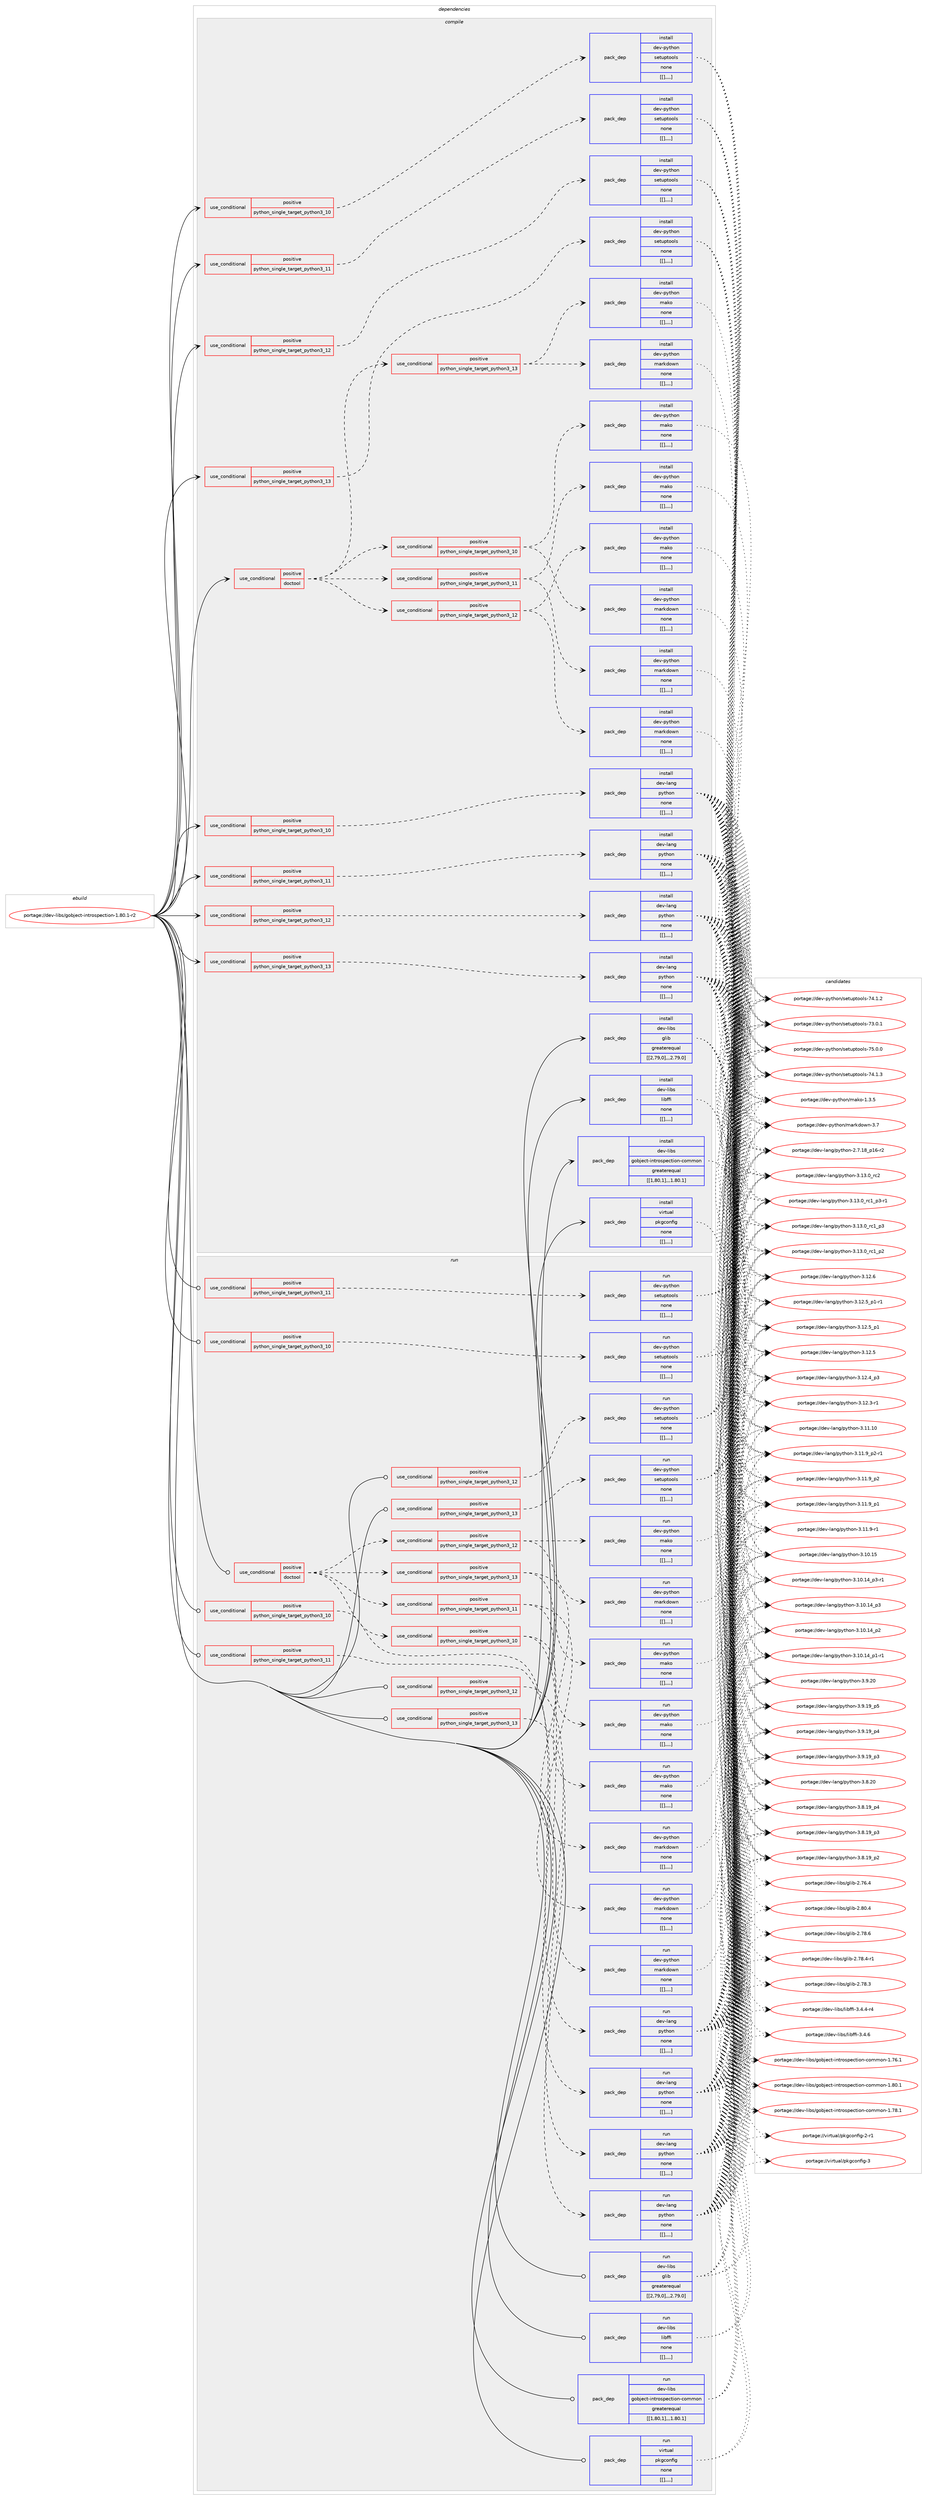 digraph prolog {

# *************
# Graph options
# *************

newrank=true;
concentrate=true;
compound=true;
graph [rankdir=LR,fontname=Helvetica,fontsize=10,ranksep=1.5];#, ranksep=2.5, nodesep=0.2];
edge  [arrowhead=vee];
node  [fontname=Helvetica,fontsize=10];

# **********
# The ebuild
# **********

subgraph cluster_leftcol {
color=gray;
label=<<i>ebuild</i>>;
id [label="portage://dev-libs/gobject-introspection-1.80.1-r2", color=red, width=4, href="../dev-libs/gobject-introspection-1.80.1-r2.svg"];
}

# ****************
# The dependencies
# ****************

subgraph cluster_midcol {
color=gray;
label=<<i>dependencies</i>>;
subgraph cluster_compile {
fillcolor="#eeeeee";
style=filled;
label=<<i>compile</i>>;
subgraph cond26667 {
dependency108804 [label=<<TABLE BORDER="0" CELLBORDER="1" CELLSPACING="0" CELLPADDING="4"><TR><TD ROWSPAN="3" CELLPADDING="10">use_conditional</TD></TR><TR><TD>positive</TD></TR><TR><TD>doctool</TD></TR></TABLE>>, shape=none, color=red];
subgraph cond26668 {
dependency108805 [label=<<TABLE BORDER="0" CELLBORDER="1" CELLSPACING="0" CELLPADDING="4"><TR><TD ROWSPAN="3" CELLPADDING="10">use_conditional</TD></TR><TR><TD>positive</TD></TR><TR><TD>python_single_target_python3_10</TD></TR></TABLE>>, shape=none, color=red];
subgraph pack80994 {
dependency108806 [label=<<TABLE BORDER="0" CELLBORDER="1" CELLSPACING="0" CELLPADDING="4" WIDTH="220"><TR><TD ROWSPAN="6" CELLPADDING="30">pack_dep</TD></TR><TR><TD WIDTH="110">install</TD></TR><TR><TD>dev-python</TD></TR><TR><TD>mako</TD></TR><TR><TD>none</TD></TR><TR><TD>[[],,,,]</TD></TR></TABLE>>, shape=none, color=blue];
}
dependency108805:e -> dependency108806:w [weight=20,style="dashed",arrowhead="vee"];
subgraph pack80995 {
dependency108807 [label=<<TABLE BORDER="0" CELLBORDER="1" CELLSPACING="0" CELLPADDING="4" WIDTH="220"><TR><TD ROWSPAN="6" CELLPADDING="30">pack_dep</TD></TR><TR><TD WIDTH="110">install</TD></TR><TR><TD>dev-python</TD></TR><TR><TD>markdown</TD></TR><TR><TD>none</TD></TR><TR><TD>[[],,,,]</TD></TR></TABLE>>, shape=none, color=blue];
}
dependency108805:e -> dependency108807:w [weight=20,style="dashed",arrowhead="vee"];
}
dependency108804:e -> dependency108805:w [weight=20,style="dashed",arrowhead="vee"];
subgraph cond26669 {
dependency108808 [label=<<TABLE BORDER="0" CELLBORDER="1" CELLSPACING="0" CELLPADDING="4"><TR><TD ROWSPAN="3" CELLPADDING="10">use_conditional</TD></TR><TR><TD>positive</TD></TR><TR><TD>python_single_target_python3_11</TD></TR></TABLE>>, shape=none, color=red];
subgraph pack80996 {
dependency108809 [label=<<TABLE BORDER="0" CELLBORDER="1" CELLSPACING="0" CELLPADDING="4" WIDTH="220"><TR><TD ROWSPAN="6" CELLPADDING="30">pack_dep</TD></TR><TR><TD WIDTH="110">install</TD></TR><TR><TD>dev-python</TD></TR><TR><TD>mako</TD></TR><TR><TD>none</TD></TR><TR><TD>[[],,,,]</TD></TR></TABLE>>, shape=none, color=blue];
}
dependency108808:e -> dependency108809:w [weight=20,style="dashed",arrowhead="vee"];
subgraph pack80997 {
dependency108810 [label=<<TABLE BORDER="0" CELLBORDER="1" CELLSPACING="0" CELLPADDING="4" WIDTH="220"><TR><TD ROWSPAN="6" CELLPADDING="30">pack_dep</TD></TR><TR><TD WIDTH="110">install</TD></TR><TR><TD>dev-python</TD></TR><TR><TD>markdown</TD></TR><TR><TD>none</TD></TR><TR><TD>[[],,,,]</TD></TR></TABLE>>, shape=none, color=blue];
}
dependency108808:e -> dependency108810:w [weight=20,style="dashed",arrowhead="vee"];
}
dependency108804:e -> dependency108808:w [weight=20,style="dashed",arrowhead="vee"];
subgraph cond26670 {
dependency108811 [label=<<TABLE BORDER="0" CELLBORDER="1" CELLSPACING="0" CELLPADDING="4"><TR><TD ROWSPAN="3" CELLPADDING="10">use_conditional</TD></TR><TR><TD>positive</TD></TR><TR><TD>python_single_target_python3_12</TD></TR></TABLE>>, shape=none, color=red];
subgraph pack80998 {
dependency108812 [label=<<TABLE BORDER="0" CELLBORDER="1" CELLSPACING="0" CELLPADDING="4" WIDTH="220"><TR><TD ROWSPAN="6" CELLPADDING="30">pack_dep</TD></TR><TR><TD WIDTH="110">install</TD></TR><TR><TD>dev-python</TD></TR><TR><TD>mako</TD></TR><TR><TD>none</TD></TR><TR><TD>[[],,,,]</TD></TR></TABLE>>, shape=none, color=blue];
}
dependency108811:e -> dependency108812:w [weight=20,style="dashed",arrowhead="vee"];
subgraph pack80999 {
dependency108813 [label=<<TABLE BORDER="0" CELLBORDER="1" CELLSPACING="0" CELLPADDING="4" WIDTH="220"><TR><TD ROWSPAN="6" CELLPADDING="30">pack_dep</TD></TR><TR><TD WIDTH="110">install</TD></TR><TR><TD>dev-python</TD></TR><TR><TD>markdown</TD></TR><TR><TD>none</TD></TR><TR><TD>[[],,,,]</TD></TR></TABLE>>, shape=none, color=blue];
}
dependency108811:e -> dependency108813:w [weight=20,style="dashed",arrowhead="vee"];
}
dependency108804:e -> dependency108811:w [weight=20,style="dashed",arrowhead="vee"];
subgraph cond26671 {
dependency108814 [label=<<TABLE BORDER="0" CELLBORDER="1" CELLSPACING="0" CELLPADDING="4"><TR><TD ROWSPAN="3" CELLPADDING="10">use_conditional</TD></TR><TR><TD>positive</TD></TR><TR><TD>python_single_target_python3_13</TD></TR></TABLE>>, shape=none, color=red];
subgraph pack81000 {
dependency108815 [label=<<TABLE BORDER="0" CELLBORDER="1" CELLSPACING="0" CELLPADDING="4" WIDTH="220"><TR><TD ROWSPAN="6" CELLPADDING="30">pack_dep</TD></TR><TR><TD WIDTH="110">install</TD></TR><TR><TD>dev-python</TD></TR><TR><TD>mako</TD></TR><TR><TD>none</TD></TR><TR><TD>[[],,,,]</TD></TR></TABLE>>, shape=none, color=blue];
}
dependency108814:e -> dependency108815:w [weight=20,style="dashed",arrowhead="vee"];
subgraph pack81001 {
dependency108816 [label=<<TABLE BORDER="0" CELLBORDER="1" CELLSPACING="0" CELLPADDING="4" WIDTH="220"><TR><TD ROWSPAN="6" CELLPADDING="30">pack_dep</TD></TR><TR><TD WIDTH="110">install</TD></TR><TR><TD>dev-python</TD></TR><TR><TD>markdown</TD></TR><TR><TD>none</TD></TR><TR><TD>[[],,,,]</TD></TR></TABLE>>, shape=none, color=blue];
}
dependency108814:e -> dependency108816:w [weight=20,style="dashed",arrowhead="vee"];
}
dependency108804:e -> dependency108814:w [weight=20,style="dashed",arrowhead="vee"];
}
id:e -> dependency108804:w [weight=20,style="solid",arrowhead="vee"];
subgraph cond26672 {
dependency108817 [label=<<TABLE BORDER="0" CELLBORDER="1" CELLSPACING="0" CELLPADDING="4"><TR><TD ROWSPAN="3" CELLPADDING="10">use_conditional</TD></TR><TR><TD>positive</TD></TR><TR><TD>python_single_target_python3_10</TD></TR></TABLE>>, shape=none, color=red];
subgraph pack81002 {
dependency108818 [label=<<TABLE BORDER="0" CELLBORDER="1" CELLSPACING="0" CELLPADDING="4" WIDTH="220"><TR><TD ROWSPAN="6" CELLPADDING="30">pack_dep</TD></TR><TR><TD WIDTH="110">install</TD></TR><TR><TD>dev-lang</TD></TR><TR><TD>python</TD></TR><TR><TD>none</TD></TR><TR><TD>[[],,,,]</TD></TR></TABLE>>, shape=none, color=blue];
}
dependency108817:e -> dependency108818:w [weight=20,style="dashed",arrowhead="vee"];
}
id:e -> dependency108817:w [weight=20,style="solid",arrowhead="vee"];
subgraph cond26673 {
dependency108819 [label=<<TABLE BORDER="0" CELLBORDER="1" CELLSPACING="0" CELLPADDING="4"><TR><TD ROWSPAN="3" CELLPADDING="10">use_conditional</TD></TR><TR><TD>positive</TD></TR><TR><TD>python_single_target_python3_10</TD></TR></TABLE>>, shape=none, color=red];
subgraph pack81003 {
dependency108820 [label=<<TABLE BORDER="0" CELLBORDER="1" CELLSPACING="0" CELLPADDING="4" WIDTH="220"><TR><TD ROWSPAN="6" CELLPADDING="30">pack_dep</TD></TR><TR><TD WIDTH="110">install</TD></TR><TR><TD>dev-python</TD></TR><TR><TD>setuptools</TD></TR><TR><TD>none</TD></TR><TR><TD>[[],,,,]</TD></TR></TABLE>>, shape=none, color=blue];
}
dependency108819:e -> dependency108820:w [weight=20,style="dashed",arrowhead="vee"];
}
id:e -> dependency108819:w [weight=20,style="solid",arrowhead="vee"];
subgraph cond26674 {
dependency108821 [label=<<TABLE BORDER="0" CELLBORDER="1" CELLSPACING="0" CELLPADDING="4"><TR><TD ROWSPAN="3" CELLPADDING="10">use_conditional</TD></TR><TR><TD>positive</TD></TR><TR><TD>python_single_target_python3_11</TD></TR></TABLE>>, shape=none, color=red];
subgraph pack81004 {
dependency108822 [label=<<TABLE BORDER="0" CELLBORDER="1" CELLSPACING="0" CELLPADDING="4" WIDTH="220"><TR><TD ROWSPAN="6" CELLPADDING="30">pack_dep</TD></TR><TR><TD WIDTH="110">install</TD></TR><TR><TD>dev-lang</TD></TR><TR><TD>python</TD></TR><TR><TD>none</TD></TR><TR><TD>[[],,,,]</TD></TR></TABLE>>, shape=none, color=blue];
}
dependency108821:e -> dependency108822:w [weight=20,style="dashed",arrowhead="vee"];
}
id:e -> dependency108821:w [weight=20,style="solid",arrowhead="vee"];
subgraph cond26675 {
dependency108823 [label=<<TABLE BORDER="0" CELLBORDER="1" CELLSPACING="0" CELLPADDING="4"><TR><TD ROWSPAN="3" CELLPADDING="10">use_conditional</TD></TR><TR><TD>positive</TD></TR><TR><TD>python_single_target_python3_11</TD></TR></TABLE>>, shape=none, color=red];
subgraph pack81005 {
dependency108824 [label=<<TABLE BORDER="0" CELLBORDER="1" CELLSPACING="0" CELLPADDING="4" WIDTH="220"><TR><TD ROWSPAN="6" CELLPADDING="30">pack_dep</TD></TR><TR><TD WIDTH="110">install</TD></TR><TR><TD>dev-python</TD></TR><TR><TD>setuptools</TD></TR><TR><TD>none</TD></TR><TR><TD>[[],,,,]</TD></TR></TABLE>>, shape=none, color=blue];
}
dependency108823:e -> dependency108824:w [weight=20,style="dashed",arrowhead="vee"];
}
id:e -> dependency108823:w [weight=20,style="solid",arrowhead="vee"];
subgraph cond26676 {
dependency108825 [label=<<TABLE BORDER="0" CELLBORDER="1" CELLSPACING="0" CELLPADDING="4"><TR><TD ROWSPAN="3" CELLPADDING="10">use_conditional</TD></TR><TR><TD>positive</TD></TR><TR><TD>python_single_target_python3_12</TD></TR></TABLE>>, shape=none, color=red];
subgraph pack81006 {
dependency108826 [label=<<TABLE BORDER="0" CELLBORDER="1" CELLSPACING="0" CELLPADDING="4" WIDTH="220"><TR><TD ROWSPAN="6" CELLPADDING="30">pack_dep</TD></TR><TR><TD WIDTH="110">install</TD></TR><TR><TD>dev-lang</TD></TR><TR><TD>python</TD></TR><TR><TD>none</TD></TR><TR><TD>[[],,,,]</TD></TR></TABLE>>, shape=none, color=blue];
}
dependency108825:e -> dependency108826:w [weight=20,style="dashed",arrowhead="vee"];
}
id:e -> dependency108825:w [weight=20,style="solid",arrowhead="vee"];
subgraph cond26677 {
dependency108827 [label=<<TABLE BORDER="0" CELLBORDER="1" CELLSPACING="0" CELLPADDING="4"><TR><TD ROWSPAN="3" CELLPADDING="10">use_conditional</TD></TR><TR><TD>positive</TD></TR><TR><TD>python_single_target_python3_12</TD></TR></TABLE>>, shape=none, color=red];
subgraph pack81007 {
dependency108828 [label=<<TABLE BORDER="0" CELLBORDER="1" CELLSPACING="0" CELLPADDING="4" WIDTH="220"><TR><TD ROWSPAN="6" CELLPADDING="30">pack_dep</TD></TR><TR><TD WIDTH="110">install</TD></TR><TR><TD>dev-python</TD></TR><TR><TD>setuptools</TD></TR><TR><TD>none</TD></TR><TR><TD>[[],,,,]</TD></TR></TABLE>>, shape=none, color=blue];
}
dependency108827:e -> dependency108828:w [weight=20,style="dashed",arrowhead="vee"];
}
id:e -> dependency108827:w [weight=20,style="solid",arrowhead="vee"];
subgraph cond26678 {
dependency108829 [label=<<TABLE BORDER="0" CELLBORDER="1" CELLSPACING="0" CELLPADDING="4"><TR><TD ROWSPAN="3" CELLPADDING="10">use_conditional</TD></TR><TR><TD>positive</TD></TR><TR><TD>python_single_target_python3_13</TD></TR></TABLE>>, shape=none, color=red];
subgraph pack81008 {
dependency108830 [label=<<TABLE BORDER="0" CELLBORDER="1" CELLSPACING="0" CELLPADDING="4" WIDTH="220"><TR><TD ROWSPAN="6" CELLPADDING="30">pack_dep</TD></TR><TR><TD WIDTH="110">install</TD></TR><TR><TD>dev-lang</TD></TR><TR><TD>python</TD></TR><TR><TD>none</TD></TR><TR><TD>[[],,,,]</TD></TR></TABLE>>, shape=none, color=blue];
}
dependency108829:e -> dependency108830:w [weight=20,style="dashed",arrowhead="vee"];
}
id:e -> dependency108829:w [weight=20,style="solid",arrowhead="vee"];
subgraph cond26679 {
dependency108831 [label=<<TABLE BORDER="0" CELLBORDER="1" CELLSPACING="0" CELLPADDING="4"><TR><TD ROWSPAN="3" CELLPADDING="10">use_conditional</TD></TR><TR><TD>positive</TD></TR><TR><TD>python_single_target_python3_13</TD></TR></TABLE>>, shape=none, color=red];
subgraph pack81009 {
dependency108832 [label=<<TABLE BORDER="0" CELLBORDER="1" CELLSPACING="0" CELLPADDING="4" WIDTH="220"><TR><TD ROWSPAN="6" CELLPADDING="30">pack_dep</TD></TR><TR><TD WIDTH="110">install</TD></TR><TR><TD>dev-python</TD></TR><TR><TD>setuptools</TD></TR><TR><TD>none</TD></TR><TR><TD>[[],,,,]</TD></TR></TABLE>>, shape=none, color=blue];
}
dependency108831:e -> dependency108832:w [weight=20,style="dashed",arrowhead="vee"];
}
id:e -> dependency108831:w [weight=20,style="solid",arrowhead="vee"];
subgraph pack81010 {
dependency108833 [label=<<TABLE BORDER="0" CELLBORDER="1" CELLSPACING="0" CELLPADDING="4" WIDTH="220"><TR><TD ROWSPAN="6" CELLPADDING="30">pack_dep</TD></TR><TR><TD WIDTH="110">install</TD></TR><TR><TD>dev-libs</TD></TR><TR><TD>glib</TD></TR><TR><TD>greaterequal</TD></TR><TR><TD>[[2,79,0],,,2.79.0]</TD></TR></TABLE>>, shape=none, color=blue];
}
id:e -> dependency108833:w [weight=20,style="solid",arrowhead="vee"];
subgraph pack81011 {
dependency108834 [label=<<TABLE BORDER="0" CELLBORDER="1" CELLSPACING="0" CELLPADDING="4" WIDTH="220"><TR><TD ROWSPAN="6" CELLPADDING="30">pack_dep</TD></TR><TR><TD WIDTH="110">install</TD></TR><TR><TD>dev-libs</TD></TR><TR><TD>gobject-introspection-common</TD></TR><TR><TD>greaterequal</TD></TR><TR><TD>[[1,80,1],,,1.80.1]</TD></TR></TABLE>>, shape=none, color=blue];
}
id:e -> dependency108834:w [weight=20,style="solid",arrowhead="vee"];
subgraph pack81012 {
dependency108835 [label=<<TABLE BORDER="0" CELLBORDER="1" CELLSPACING="0" CELLPADDING="4" WIDTH="220"><TR><TD ROWSPAN="6" CELLPADDING="30">pack_dep</TD></TR><TR><TD WIDTH="110">install</TD></TR><TR><TD>dev-libs</TD></TR><TR><TD>libffi</TD></TR><TR><TD>none</TD></TR><TR><TD>[[],,,,]</TD></TR></TABLE>>, shape=none, color=blue];
}
id:e -> dependency108835:w [weight=20,style="solid",arrowhead="vee"];
subgraph pack81013 {
dependency108836 [label=<<TABLE BORDER="0" CELLBORDER="1" CELLSPACING="0" CELLPADDING="4" WIDTH="220"><TR><TD ROWSPAN="6" CELLPADDING="30">pack_dep</TD></TR><TR><TD WIDTH="110">install</TD></TR><TR><TD>virtual</TD></TR><TR><TD>pkgconfig</TD></TR><TR><TD>none</TD></TR><TR><TD>[[],,,,]</TD></TR></TABLE>>, shape=none, color=blue];
}
id:e -> dependency108836:w [weight=20,style="solid",arrowhead="vee"];
}
subgraph cluster_compileandrun {
fillcolor="#eeeeee";
style=filled;
label=<<i>compile and run</i>>;
}
subgraph cluster_run {
fillcolor="#eeeeee";
style=filled;
label=<<i>run</i>>;
subgraph cond26680 {
dependency108837 [label=<<TABLE BORDER="0" CELLBORDER="1" CELLSPACING="0" CELLPADDING="4"><TR><TD ROWSPAN="3" CELLPADDING="10">use_conditional</TD></TR><TR><TD>positive</TD></TR><TR><TD>doctool</TD></TR></TABLE>>, shape=none, color=red];
subgraph cond26681 {
dependency108838 [label=<<TABLE BORDER="0" CELLBORDER="1" CELLSPACING="0" CELLPADDING="4"><TR><TD ROWSPAN="3" CELLPADDING="10">use_conditional</TD></TR><TR><TD>positive</TD></TR><TR><TD>python_single_target_python3_10</TD></TR></TABLE>>, shape=none, color=red];
subgraph pack81014 {
dependency108839 [label=<<TABLE BORDER="0" CELLBORDER="1" CELLSPACING="0" CELLPADDING="4" WIDTH="220"><TR><TD ROWSPAN="6" CELLPADDING="30">pack_dep</TD></TR><TR><TD WIDTH="110">run</TD></TR><TR><TD>dev-python</TD></TR><TR><TD>mako</TD></TR><TR><TD>none</TD></TR><TR><TD>[[],,,,]</TD></TR></TABLE>>, shape=none, color=blue];
}
dependency108838:e -> dependency108839:w [weight=20,style="dashed",arrowhead="vee"];
subgraph pack81015 {
dependency108840 [label=<<TABLE BORDER="0" CELLBORDER="1" CELLSPACING="0" CELLPADDING="4" WIDTH="220"><TR><TD ROWSPAN="6" CELLPADDING="30">pack_dep</TD></TR><TR><TD WIDTH="110">run</TD></TR><TR><TD>dev-python</TD></TR><TR><TD>markdown</TD></TR><TR><TD>none</TD></TR><TR><TD>[[],,,,]</TD></TR></TABLE>>, shape=none, color=blue];
}
dependency108838:e -> dependency108840:w [weight=20,style="dashed",arrowhead="vee"];
}
dependency108837:e -> dependency108838:w [weight=20,style="dashed",arrowhead="vee"];
subgraph cond26682 {
dependency108841 [label=<<TABLE BORDER="0" CELLBORDER="1" CELLSPACING="0" CELLPADDING="4"><TR><TD ROWSPAN="3" CELLPADDING="10">use_conditional</TD></TR><TR><TD>positive</TD></TR><TR><TD>python_single_target_python3_11</TD></TR></TABLE>>, shape=none, color=red];
subgraph pack81016 {
dependency108842 [label=<<TABLE BORDER="0" CELLBORDER="1" CELLSPACING="0" CELLPADDING="4" WIDTH="220"><TR><TD ROWSPAN="6" CELLPADDING="30">pack_dep</TD></TR><TR><TD WIDTH="110">run</TD></TR><TR><TD>dev-python</TD></TR><TR><TD>mako</TD></TR><TR><TD>none</TD></TR><TR><TD>[[],,,,]</TD></TR></TABLE>>, shape=none, color=blue];
}
dependency108841:e -> dependency108842:w [weight=20,style="dashed",arrowhead="vee"];
subgraph pack81017 {
dependency108843 [label=<<TABLE BORDER="0" CELLBORDER="1" CELLSPACING="0" CELLPADDING="4" WIDTH="220"><TR><TD ROWSPAN="6" CELLPADDING="30">pack_dep</TD></TR><TR><TD WIDTH="110">run</TD></TR><TR><TD>dev-python</TD></TR><TR><TD>markdown</TD></TR><TR><TD>none</TD></TR><TR><TD>[[],,,,]</TD></TR></TABLE>>, shape=none, color=blue];
}
dependency108841:e -> dependency108843:w [weight=20,style="dashed",arrowhead="vee"];
}
dependency108837:e -> dependency108841:w [weight=20,style="dashed",arrowhead="vee"];
subgraph cond26683 {
dependency108844 [label=<<TABLE BORDER="0" CELLBORDER="1" CELLSPACING="0" CELLPADDING="4"><TR><TD ROWSPAN="3" CELLPADDING="10">use_conditional</TD></TR><TR><TD>positive</TD></TR><TR><TD>python_single_target_python3_12</TD></TR></TABLE>>, shape=none, color=red];
subgraph pack81018 {
dependency108845 [label=<<TABLE BORDER="0" CELLBORDER="1" CELLSPACING="0" CELLPADDING="4" WIDTH="220"><TR><TD ROWSPAN="6" CELLPADDING="30">pack_dep</TD></TR><TR><TD WIDTH="110">run</TD></TR><TR><TD>dev-python</TD></TR><TR><TD>mako</TD></TR><TR><TD>none</TD></TR><TR><TD>[[],,,,]</TD></TR></TABLE>>, shape=none, color=blue];
}
dependency108844:e -> dependency108845:w [weight=20,style="dashed",arrowhead="vee"];
subgraph pack81019 {
dependency108846 [label=<<TABLE BORDER="0" CELLBORDER="1" CELLSPACING="0" CELLPADDING="4" WIDTH="220"><TR><TD ROWSPAN="6" CELLPADDING="30">pack_dep</TD></TR><TR><TD WIDTH="110">run</TD></TR><TR><TD>dev-python</TD></TR><TR><TD>markdown</TD></TR><TR><TD>none</TD></TR><TR><TD>[[],,,,]</TD></TR></TABLE>>, shape=none, color=blue];
}
dependency108844:e -> dependency108846:w [weight=20,style="dashed",arrowhead="vee"];
}
dependency108837:e -> dependency108844:w [weight=20,style="dashed",arrowhead="vee"];
subgraph cond26684 {
dependency108847 [label=<<TABLE BORDER="0" CELLBORDER="1" CELLSPACING="0" CELLPADDING="4"><TR><TD ROWSPAN="3" CELLPADDING="10">use_conditional</TD></TR><TR><TD>positive</TD></TR><TR><TD>python_single_target_python3_13</TD></TR></TABLE>>, shape=none, color=red];
subgraph pack81020 {
dependency108848 [label=<<TABLE BORDER="0" CELLBORDER="1" CELLSPACING="0" CELLPADDING="4" WIDTH="220"><TR><TD ROWSPAN="6" CELLPADDING="30">pack_dep</TD></TR><TR><TD WIDTH="110">run</TD></TR><TR><TD>dev-python</TD></TR><TR><TD>mako</TD></TR><TR><TD>none</TD></TR><TR><TD>[[],,,,]</TD></TR></TABLE>>, shape=none, color=blue];
}
dependency108847:e -> dependency108848:w [weight=20,style="dashed",arrowhead="vee"];
subgraph pack81021 {
dependency108849 [label=<<TABLE BORDER="0" CELLBORDER="1" CELLSPACING="0" CELLPADDING="4" WIDTH="220"><TR><TD ROWSPAN="6" CELLPADDING="30">pack_dep</TD></TR><TR><TD WIDTH="110">run</TD></TR><TR><TD>dev-python</TD></TR><TR><TD>markdown</TD></TR><TR><TD>none</TD></TR><TR><TD>[[],,,,]</TD></TR></TABLE>>, shape=none, color=blue];
}
dependency108847:e -> dependency108849:w [weight=20,style="dashed",arrowhead="vee"];
}
dependency108837:e -> dependency108847:w [weight=20,style="dashed",arrowhead="vee"];
}
id:e -> dependency108837:w [weight=20,style="solid",arrowhead="odot"];
subgraph cond26685 {
dependency108850 [label=<<TABLE BORDER="0" CELLBORDER="1" CELLSPACING="0" CELLPADDING="4"><TR><TD ROWSPAN="3" CELLPADDING="10">use_conditional</TD></TR><TR><TD>positive</TD></TR><TR><TD>python_single_target_python3_10</TD></TR></TABLE>>, shape=none, color=red];
subgraph pack81022 {
dependency108851 [label=<<TABLE BORDER="0" CELLBORDER="1" CELLSPACING="0" CELLPADDING="4" WIDTH="220"><TR><TD ROWSPAN="6" CELLPADDING="30">pack_dep</TD></TR><TR><TD WIDTH="110">run</TD></TR><TR><TD>dev-lang</TD></TR><TR><TD>python</TD></TR><TR><TD>none</TD></TR><TR><TD>[[],,,,]</TD></TR></TABLE>>, shape=none, color=blue];
}
dependency108850:e -> dependency108851:w [weight=20,style="dashed",arrowhead="vee"];
}
id:e -> dependency108850:w [weight=20,style="solid",arrowhead="odot"];
subgraph cond26686 {
dependency108852 [label=<<TABLE BORDER="0" CELLBORDER="1" CELLSPACING="0" CELLPADDING="4"><TR><TD ROWSPAN="3" CELLPADDING="10">use_conditional</TD></TR><TR><TD>positive</TD></TR><TR><TD>python_single_target_python3_10</TD></TR></TABLE>>, shape=none, color=red];
subgraph pack81023 {
dependency108853 [label=<<TABLE BORDER="0" CELLBORDER="1" CELLSPACING="0" CELLPADDING="4" WIDTH="220"><TR><TD ROWSPAN="6" CELLPADDING="30">pack_dep</TD></TR><TR><TD WIDTH="110">run</TD></TR><TR><TD>dev-python</TD></TR><TR><TD>setuptools</TD></TR><TR><TD>none</TD></TR><TR><TD>[[],,,,]</TD></TR></TABLE>>, shape=none, color=blue];
}
dependency108852:e -> dependency108853:w [weight=20,style="dashed",arrowhead="vee"];
}
id:e -> dependency108852:w [weight=20,style="solid",arrowhead="odot"];
subgraph cond26687 {
dependency108854 [label=<<TABLE BORDER="0" CELLBORDER="1" CELLSPACING="0" CELLPADDING="4"><TR><TD ROWSPAN="3" CELLPADDING="10">use_conditional</TD></TR><TR><TD>positive</TD></TR><TR><TD>python_single_target_python3_11</TD></TR></TABLE>>, shape=none, color=red];
subgraph pack81024 {
dependency108855 [label=<<TABLE BORDER="0" CELLBORDER="1" CELLSPACING="0" CELLPADDING="4" WIDTH="220"><TR><TD ROWSPAN="6" CELLPADDING="30">pack_dep</TD></TR><TR><TD WIDTH="110">run</TD></TR><TR><TD>dev-lang</TD></TR><TR><TD>python</TD></TR><TR><TD>none</TD></TR><TR><TD>[[],,,,]</TD></TR></TABLE>>, shape=none, color=blue];
}
dependency108854:e -> dependency108855:w [weight=20,style="dashed",arrowhead="vee"];
}
id:e -> dependency108854:w [weight=20,style="solid",arrowhead="odot"];
subgraph cond26688 {
dependency108856 [label=<<TABLE BORDER="0" CELLBORDER="1" CELLSPACING="0" CELLPADDING="4"><TR><TD ROWSPAN="3" CELLPADDING="10">use_conditional</TD></TR><TR><TD>positive</TD></TR><TR><TD>python_single_target_python3_11</TD></TR></TABLE>>, shape=none, color=red];
subgraph pack81025 {
dependency108857 [label=<<TABLE BORDER="0" CELLBORDER="1" CELLSPACING="0" CELLPADDING="4" WIDTH="220"><TR><TD ROWSPAN="6" CELLPADDING="30">pack_dep</TD></TR><TR><TD WIDTH="110">run</TD></TR><TR><TD>dev-python</TD></TR><TR><TD>setuptools</TD></TR><TR><TD>none</TD></TR><TR><TD>[[],,,,]</TD></TR></TABLE>>, shape=none, color=blue];
}
dependency108856:e -> dependency108857:w [weight=20,style="dashed",arrowhead="vee"];
}
id:e -> dependency108856:w [weight=20,style="solid",arrowhead="odot"];
subgraph cond26689 {
dependency108858 [label=<<TABLE BORDER="0" CELLBORDER="1" CELLSPACING="0" CELLPADDING="4"><TR><TD ROWSPAN="3" CELLPADDING="10">use_conditional</TD></TR><TR><TD>positive</TD></TR><TR><TD>python_single_target_python3_12</TD></TR></TABLE>>, shape=none, color=red];
subgraph pack81026 {
dependency108859 [label=<<TABLE BORDER="0" CELLBORDER="1" CELLSPACING="0" CELLPADDING="4" WIDTH="220"><TR><TD ROWSPAN="6" CELLPADDING="30">pack_dep</TD></TR><TR><TD WIDTH="110">run</TD></TR><TR><TD>dev-lang</TD></TR><TR><TD>python</TD></TR><TR><TD>none</TD></TR><TR><TD>[[],,,,]</TD></TR></TABLE>>, shape=none, color=blue];
}
dependency108858:e -> dependency108859:w [weight=20,style="dashed",arrowhead="vee"];
}
id:e -> dependency108858:w [weight=20,style="solid",arrowhead="odot"];
subgraph cond26690 {
dependency108860 [label=<<TABLE BORDER="0" CELLBORDER="1" CELLSPACING="0" CELLPADDING="4"><TR><TD ROWSPAN="3" CELLPADDING="10">use_conditional</TD></TR><TR><TD>positive</TD></TR><TR><TD>python_single_target_python3_12</TD></TR></TABLE>>, shape=none, color=red];
subgraph pack81027 {
dependency108861 [label=<<TABLE BORDER="0" CELLBORDER="1" CELLSPACING="0" CELLPADDING="4" WIDTH="220"><TR><TD ROWSPAN="6" CELLPADDING="30">pack_dep</TD></TR><TR><TD WIDTH="110">run</TD></TR><TR><TD>dev-python</TD></TR><TR><TD>setuptools</TD></TR><TR><TD>none</TD></TR><TR><TD>[[],,,,]</TD></TR></TABLE>>, shape=none, color=blue];
}
dependency108860:e -> dependency108861:w [weight=20,style="dashed",arrowhead="vee"];
}
id:e -> dependency108860:w [weight=20,style="solid",arrowhead="odot"];
subgraph cond26691 {
dependency108862 [label=<<TABLE BORDER="0" CELLBORDER="1" CELLSPACING="0" CELLPADDING="4"><TR><TD ROWSPAN="3" CELLPADDING="10">use_conditional</TD></TR><TR><TD>positive</TD></TR><TR><TD>python_single_target_python3_13</TD></TR></TABLE>>, shape=none, color=red];
subgraph pack81028 {
dependency108863 [label=<<TABLE BORDER="0" CELLBORDER="1" CELLSPACING="0" CELLPADDING="4" WIDTH="220"><TR><TD ROWSPAN="6" CELLPADDING="30">pack_dep</TD></TR><TR><TD WIDTH="110">run</TD></TR><TR><TD>dev-lang</TD></TR><TR><TD>python</TD></TR><TR><TD>none</TD></TR><TR><TD>[[],,,,]</TD></TR></TABLE>>, shape=none, color=blue];
}
dependency108862:e -> dependency108863:w [weight=20,style="dashed",arrowhead="vee"];
}
id:e -> dependency108862:w [weight=20,style="solid",arrowhead="odot"];
subgraph cond26692 {
dependency108864 [label=<<TABLE BORDER="0" CELLBORDER="1" CELLSPACING="0" CELLPADDING="4"><TR><TD ROWSPAN="3" CELLPADDING="10">use_conditional</TD></TR><TR><TD>positive</TD></TR><TR><TD>python_single_target_python3_13</TD></TR></TABLE>>, shape=none, color=red];
subgraph pack81029 {
dependency108865 [label=<<TABLE BORDER="0" CELLBORDER="1" CELLSPACING="0" CELLPADDING="4" WIDTH="220"><TR><TD ROWSPAN="6" CELLPADDING="30">pack_dep</TD></TR><TR><TD WIDTH="110">run</TD></TR><TR><TD>dev-python</TD></TR><TR><TD>setuptools</TD></TR><TR><TD>none</TD></TR><TR><TD>[[],,,,]</TD></TR></TABLE>>, shape=none, color=blue];
}
dependency108864:e -> dependency108865:w [weight=20,style="dashed",arrowhead="vee"];
}
id:e -> dependency108864:w [weight=20,style="solid",arrowhead="odot"];
subgraph pack81030 {
dependency108866 [label=<<TABLE BORDER="0" CELLBORDER="1" CELLSPACING="0" CELLPADDING="4" WIDTH="220"><TR><TD ROWSPAN="6" CELLPADDING="30">pack_dep</TD></TR><TR><TD WIDTH="110">run</TD></TR><TR><TD>dev-libs</TD></TR><TR><TD>glib</TD></TR><TR><TD>greaterequal</TD></TR><TR><TD>[[2,79,0],,,2.79.0]</TD></TR></TABLE>>, shape=none, color=blue];
}
id:e -> dependency108866:w [weight=20,style="solid",arrowhead="odot"];
subgraph pack81031 {
dependency108867 [label=<<TABLE BORDER="0" CELLBORDER="1" CELLSPACING="0" CELLPADDING="4" WIDTH="220"><TR><TD ROWSPAN="6" CELLPADDING="30">pack_dep</TD></TR><TR><TD WIDTH="110">run</TD></TR><TR><TD>dev-libs</TD></TR><TR><TD>gobject-introspection-common</TD></TR><TR><TD>greaterequal</TD></TR><TR><TD>[[1,80,1],,,1.80.1]</TD></TR></TABLE>>, shape=none, color=blue];
}
id:e -> dependency108867:w [weight=20,style="solid",arrowhead="odot"];
subgraph pack81032 {
dependency108868 [label=<<TABLE BORDER="0" CELLBORDER="1" CELLSPACING="0" CELLPADDING="4" WIDTH="220"><TR><TD ROWSPAN="6" CELLPADDING="30">pack_dep</TD></TR><TR><TD WIDTH="110">run</TD></TR><TR><TD>dev-libs</TD></TR><TR><TD>libffi</TD></TR><TR><TD>none</TD></TR><TR><TD>[[],,,,]</TD></TR></TABLE>>, shape=none, color=blue];
}
id:e -> dependency108868:w [weight=20,style="solid",arrowhead="odot"];
subgraph pack81033 {
dependency108869 [label=<<TABLE BORDER="0" CELLBORDER="1" CELLSPACING="0" CELLPADDING="4" WIDTH="220"><TR><TD ROWSPAN="6" CELLPADDING="30">pack_dep</TD></TR><TR><TD WIDTH="110">run</TD></TR><TR><TD>virtual</TD></TR><TR><TD>pkgconfig</TD></TR><TR><TD>none</TD></TR><TR><TD>[[],,,,]</TD></TR></TABLE>>, shape=none, color=blue];
}
id:e -> dependency108869:w [weight=20,style="solid",arrowhead="odot"];
}
}

# **************
# The candidates
# **************

subgraph cluster_choices {
rank=same;
color=gray;
label=<<i>candidates</i>>;

subgraph choice80994 {
color=black;
nodesep=1;
choice100101118451121211161041111104710997107111454946514653 [label="portage://dev-python/mako-1.3.5", color=red, width=4,href="../dev-python/mako-1.3.5.svg"];
dependency108806:e -> choice100101118451121211161041111104710997107111454946514653:w [style=dotted,weight="100"];
}
subgraph choice80995 {
color=black;
nodesep=1;
choice10010111845112121116104111110471099711410710011111911045514655 [label="portage://dev-python/markdown-3.7", color=red, width=4,href="../dev-python/markdown-3.7.svg"];
dependency108807:e -> choice10010111845112121116104111110471099711410710011111911045514655:w [style=dotted,weight="100"];
}
subgraph choice80996 {
color=black;
nodesep=1;
choice100101118451121211161041111104710997107111454946514653 [label="portage://dev-python/mako-1.3.5", color=red, width=4,href="../dev-python/mako-1.3.5.svg"];
dependency108809:e -> choice100101118451121211161041111104710997107111454946514653:w [style=dotted,weight="100"];
}
subgraph choice80997 {
color=black;
nodesep=1;
choice10010111845112121116104111110471099711410710011111911045514655 [label="portage://dev-python/markdown-3.7", color=red, width=4,href="../dev-python/markdown-3.7.svg"];
dependency108810:e -> choice10010111845112121116104111110471099711410710011111911045514655:w [style=dotted,weight="100"];
}
subgraph choice80998 {
color=black;
nodesep=1;
choice100101118451121211161041111104710997107111454946514653 [label="portage://dev-python/mako-1.3.5", color=red, width=4,href="../dev-python/mako-1.3.5.svg"];
dependency108812:e -> choice100101118451121211161041111104710997107111454946514653:w [style=dotted,weight="100"];
}
subgraph choice80999 {
color=black;
nodesep=1;
choice10010111845112121116104111110471099711410710011111911045514655 [label="portage://dev-python/markdown-3.7", color=red, width=4,href="../dev-python/markdown-3.7.svg"];
dependency108813:e -> choice10010111845112121116104111110471099711410710011111911045514655:w [style=dotted,weight="100"];
}
subgraph choice81000 {
color=black;
nodesep=1;
choice100101118451121211161041111104710997107111454946514653 [label="portage://dev-python/mako-1.3.5", color=red, width=4,href="../dev-python/mako-1.3.5.svg"];
dependency108815:e -> choice100101118451121211161041111104710997107111454946514653:w [style=dotted,weight="100"];
}
subgraph choice81001 {
color=black;
nodesep=1;
choice10010111845112121116104111110471099711410710011111911045514655 [label="portage://dev-python/markdown-3.7", color=red, width=4,href="../dev-python/markdown-3.7.svg"];
dependency108816:e -> choice10010111845112121116104111110471099711410710011111911045514655:w [style=dotted,weight="100"];
}
subgraph choice81002 {
color=black;
nodesep=1;
choice10010111845108971101034711212111610411111045514649514648951149950 [label="portage://dev-lang/python-3.13.0_rc2", color=red, width=4,href="../dev-lang/python-3.13.0_rc2.svg"];
choice1001011184510897110103471121211161041111104551464951464895114994995112514511449 [label="portage://dev-lang/python-3.13.0_rc1_p3-r1", color=red, width=4,href="../dev-lang/python-3.13.0_rc1_p3-r1.svg"];
choice100101118451089711010347112121116104111110455146495146489511499499511251 [label="portage://dev-lang/python-3.13.0_rc1_p3", color=red, width=4,href="../dev-lang/python-3.13.0_rc1_p3.svg"];
choice100101118451089711010347112121116104111110455146495146489511499499511250 [label="portage://dev-lang/python-3.13.0_rc1_p2", color=red, width=4,href="../dev-lang/python-3.13.0_rc1_p2.svg"];
choice10010111845108971101034711212111610411111045514649504654 [label="portage://dev-lang/python-3.12.6", color=red, width=4,href="../dev-lang/python-3.12.6.svg"];
choice1001011184510897110103471121211161041111104551464950465395112494511449 [label="portage://dev-lang/python-3.12.5_p1-r1", color=red, width=4,href="../dev-lang/python-3.12.5_p1-r1.svg"];
choice100101118451089711010347112121116104111110455146495046539511249 [label="portage://dev-lang/python-3.12.5_p1", color=red, width=4,href="../dev-lang/python-3.12.5_p1.svg"];
choice10010111845108971101034711212111610411111045514649504653 [label="portage://dev-lang/python-3.12.5", color=red, width=4,href="../dev-lang/python-3.12.5.svg"];
choice100101118451089711010347112121116104111110455146495046529511251 [label="portage://dev-lang/python-3.12.4_p3", color=red, width=4,href="../dev-lang/python-3.12.4_p3.svg"];
choice100101118451089711010347112121116104111110455146495046514511449 [label="portage://dev-lang/python-3.12.3-r1", color=red, width=4,href="../dev-lang/python-3.12.3-r1.svg"];
choice1001011184510897110103471121211161041111104551464949464948 [label="portage://dev-lang/python-3.11.10", color=red, width=4,href="../dev-lang/python-3.11.10.svg"];
choice1001011184510897110103471121211161041111104551464949465795112504511449 [label="portage://dev-lang/python-3.11.9_p2-r1", color=red, width=4,href="../dev-lang/python-3.11.9_p2-r1.svg"];
choice100101118451089711010347112121116104111110455146494946579511250 [label="portage://dev-lang/python-3.11.9_p2", color=red, width=4,href="../dev-lang/python-3.11.9_p2.svg"];
choice100101118451089711010347112121116104111110455146494946579511249 [label="portage://dev-lang/python-3.11.9_p1", color=red, width=4,href="../dev-lang/python-3.11.9_p1.svg"];
choice100101118451089711010347112121116104111110455146494946574511449 [label="portage://dev-lang/python-3.11.9-r1", color=red, width=4,href="../dev-lang/python-3.11.9-r1.svg"];
choice1001011184510897110103471121211161041111104551464948464953 [label="portage://dev-lang/python-3.10.15", color=red, width=4,href="../dev-lang/python-3.10.15.svg"];
choice100101118451089711010347112121116104111110455146494846495295112514511449 [label="portage://dev-lang/python-3.10.14_p3-r1", color=red, width=4,href="../dev-lang/python-3.10.14_p3-r1.svg"];
choice10010111845108971101034711212111610411111045514649484649529511251 [label="portage://dev-lang/python-3.10.14_p3", color=red, width=4,href="../dev-lang/python-3.10.14_p3.svg"];
choice10010111845108971101034711212111610411111045514649484649529511250 [label="portage://dev-lang/python-3.10.14_p2", color=red, width=4,href="../dev-lang/python-3.10.14_p2.svg"];
choice100101118451089711010347112121116104111110455146494846495295112494511449 [label="portage://dev-lang/python-3.10.14_p1-r1", color=red, width=4,href="../dev-lang/python-3.10.14_p1-r1.svg"];
choice10010111845108971101034711212111610411111045514657465048 [label="portage://dev-lang/python-3.9.20", color=red, width=4,href="../dev-lang/python-3.9.20.svg"];
choice100101118451089711010347112121116104111110455146574649579511253 [label="portage://dev-lang/python-3.9.19_p5", color=red, width=4,href="../dev-lang/python-3.9.19_p5.svg"];
choice100101118451089711010347112121116104111110455146574649579511252 [label="portage://dev-lang/python-3.9.19_p4", color=red, width=4,href="../dev-lang/python-3.9.19_p4.svg"];
choice100101118451089711010347112121116104111110455146574649579511251 [label="portage://dev-lang/python-3.9.19_p3", color=red, width=4,href="../dev-lang/python-3.9.19_p3.svg"];
choice10010111845108971101034711212111610411111045514656465048 [label="portage://dev-lang/python-3.8.20", color=red, width=4,href="../dev-lang/python-3.8.20.svg"];
choice100101118451089711010347112121116104111110455146564649579511252 [label="portage://dev-lang/python-3.8.19_p4", color=red, width=4,href="../dev-lang/python-3.8.19_p4.svg"];
choice100101118451089711010347112121116104111110455146564649579511251 [label="portage://dev-lang/python-3.8.19_p3", color=red, width=4,href="../dev-lang/python-3.8.19_p3.svg"];
choice100101118451089711010347112121116104111110455146564649579511250 [label="portage://dev-lang/python-3.8.19_p2", color=red, width=4,href="../dev-lang/python-3.8.19_p2.svg"];
choice100101118451089711010347112121116104111110455046554649569511249544511450 [label="portage://dev-lang/python-2.7.18_p16-r2", color=red, width=4,href="../dev-lang/python-2.7.18_p16-r2.svg"];
dependency108818:e -> choice10010111845108971101034711212111610411111045514649514648951149950:w [style=dotted,weight="100"];
dependency108818:e -> choice1001011184510897110103471121211161041111104551464951464895114994995112514511449:w [style=dotted,weight="100"];
dependency108818:e -> choice100101118451089711010347112121116104111110455146495146489511499499511251:w [style=dotted,weight="100"];
dependency108818:e -> choice100101118451089711010347112121116104111110455146495146489511499499511250:w [style=dotted,weight="100"];
dependency108818:e -> choice10010111845108971101034711212111610411111045514649504654:w [style=dotted,weight="100"];
dependency108818:e -> choice1001011184510897110103471121211161041111104551464950465395112494511449:w [style=dotted,weight="100"];
dependency108818:e -> choice100101118451089711010347112121116104111110455146495046539511249:w [style=dotted,weight="100"];
dependency108818:e -> choice10010111845108971101034711212111610411111045514649504653:w [style=dotted,weight="100"];
dependency108818:e -> choice100101118451089711010347112121116104111110455146495046529511251:w [style=dotted,weight="100"];
dependency108818:e -> choice100101118451089711010347112121116104111110455146495046514511449:w [style=dotted,weight="100"];
dependency108818:e -> choice1001011184510897110103471121211161041111104551464949464948:w [style=dotted,weight="100"];
dependency108818:e -> choice1001011184510897110103471121211161041111104551464949465795112504511449:w [style=dotted,weight="100"];
dependency108818:e -> choice100101118451089711010347112121116104111110455146494946579511250:w [style=dotted,weight="100"];
dependency108818:e -> choice100101118451089711010347112121116104111110455146494946579511249:w [style=dotted,weight="100"];
dependency108818:e -> choice100101118451089711010347112121116104111110455146494946574511449:w [style=dotted,weight="100"];
dependency108818:e -> choice1001011184510897110103471121211161041111104551464948464953:w [style=dotted,weight="100"];
dependency108818:e -> choice100101118451089711010347112121116104111110455146494846495295112514511449:w [style=dotted,weight="100"];
dependency108818:e -> choice10010111845108971101034711212111610411111045514649484649529511251:w [style=dotted,weight="100"];
dependency108818:e -> choice10010111845108971101034711212111610411111045514649484649529511250:w [style=dotted,weight="100"];
dependency108818:e -> choice100101118451089711010347112121116104111110455146494846495295112494511449:w [style=dotted,weight="100"];
dependency108818:e -> choice10010111845108971101034711212111610411111045514657465048:w [style=dotted,weight="100"];
dependency108818:e -> choice100101118451089711010347112121116104111110455146574649579511253:w [style=dotted,weight="100"];
dependency108818:e -> choice100101118451089711010347112121116104111110455146574649579511252:w [style=dotted,weight="100"];
dependency108818:e -> choice100101118451089711010347112121116104111110455146574649579511251:w [style=dotted,weight="100"];
dependency108818:e -> choice10010111845108971101034711212111610411111045514656465048:w [style=dotted,weight="100"];
dependency108818:e -> choice100101118451089711010347112121116104111110455146564649579511252:w [style=dotted,weight="100"];
dependency108818:e -> choice100101118451089711010347112121116104111110455146564649579511251:w [style=dotted,weight="100"];
dependency108818:e -> choice100101118451089711010347112121116104111110455146564649579511250:w [style=dotted,weight="100"];
dependency108818:e -> choice100101118451089711010347112121116104111110455046554649569511249544511450:w [style=dotted,weight="100"];
}
subgraph choice81003 {
color=black;
nodesep=1;
choice100101118451121211161041111104711510111611711211611111110811545555346484648 [label="portage://dev-python/setuptools-75.0.0", color=red, width=4,href="../dev-python/setuptools-75.0.0.svg"];
choice100101118451121211161041111104711510111611711211611111110811545555246494651 [label="portage://dev-python/setuptools-74.1.3", color=red, width=4,href="../dev-python/setuptools-74.1.3.svg"];
choice100101118451121211161041111104711510111611711211611111110811545555246494650 [label="portage://dev-python/setuptools-74.1.2", color=red, width=4,href="../dev-python/setuptools-74.1.2.svg"];
choice100101118451121211161041111104711510111611711211611111110811545555146484649 [label="portage://dev-python/setuptools-73.0.1", color=red, width=4,href="../dev-python/setuptools-73.0.1.svg"];
dependency108820:e -> choice100101118451121211161041111104711510111611711211611111110811545555346484648:w [style=dotted,weight="100"];
dependency108820:e -> choice100101118451121211161041111104711510111611711211611111110811545555246494651:w [style=dotted,weight="100"];
dependency108820:e -> choice100101118451121211161041111104711510111611711211611111110811545555246494650:w [style=dotted,weight="100"];
dependency108820:e -> choice100101118451121211161041111104711510111611711211611111110811545555146484649:w [style=dotted,weight="100"];
}
subgraph choice81004 {
color=black;
nodesep=1;
choice10010111845108971101034711212111610411111045514649514648951149950 [label="portage://dev-lang/python-3.13.0_rc2", color=red, width=4,href="../dev-lang/python-3.13.0_rc2.svg"];
choice1001011184510897110103471121211161041111104551464951464895114994995112514511449 [label="portage://dev-lang/python-3.13.0_rc1_p3-r1", color=red, width=4,href="../dev-lang/python-3.13.0_rc1_p3-r1.svg"];
choice100101118451089711010347112121116104111110455146495146489511499499511251 [label="portage://dev-lang/python-3.13.0_rc1_p3", color=red, width=4,href="../dev-lang/python-3.13.0_rc1_p3.svg"];
choice100101118451089711010347112121116104111110455146495146489511499499511250 [label="portage://dev-lang/python-3.13.0_rc1_p2", color=red, width=4,href="../dev-lang/python-3.13.0_rc1_p2.svg"];
choice10010111845108971101034711212111610411111045514649504654 [label="portage://dev-lang/python-3.12.6", color=red, width=4,href="../dev-lang/python-3.12.6.svg"];
choice1001011184510897110103471121211161041111104551464950465395112494511449 [label="portage://dev-lang/python-3.12.5_p1-r1", color=red, width=4,href="../dev-lang/python-3.12.5_p1-r1.svg"];
choice100101118451089711010347112121116104111110455146495046539511249 [label="portage://dev-lang/python-3.12.5_p1", color=red, width=4,href="../dev-lang/python-3.12.5_p1.svg"];
choice10010111845108971101034711212111610411111045514649504653 [label="portage://dev-lang/python-3.12.5", color=red, width=4,href="../dev-lang/python-3.12.5.svg"];
choice100101118451089711010347112121116104111110455146495046529511251 [label="portage://dev-lang/python-3.12.4_p3", color=red, width=4,href="../dev-lang/python-3.12.4_p3.svg"];
choice100101118451089711010347112121116104111110455146495046514511449 [label="portage://dev-lang/python-3.12.3-r1", color=red, width=4,href="../dev-lang/python-3.12.3-r1.svg"];
choice1001011184510897110103471121211161041111104551464949464948 [label="portage://dev-lang/python-3.11.10", color=red, width=4,href="../dev-lang/python-3.11.10.svg"];
choice1001011184510897110103471121211161041111104551464949465795112504511449 [label="portage://dev-lang/python-3.11.9_p2-r1", color=red, width=4,href="../dev-lang/python-3.11.9_p2-r1.svg"];
choice100101118451089711010347112121116104111110455146494946579511250 [label="portage://dev-lang/python-3.11.9_p2", color=red, width=4,href="../dev-lang/python-3.11.9_p2.svg"];
choice100101118451089711010347112121116104111110455146494946579511249 [label="portage://dev-lang/python-3.11.9_p1", color=red, width=4,href="../dev-lang/python-3.11.9_p1.svg"];
choice100101118451089711010347112121116104111110455146494946574511449 [label="portage://dev-lang/python-3.11.9-r1", color=red, width=4,href="../dev-lang/python-3.11.9-r1.svg"];
choice1001011184510897110103471121211161041111104551464948464953 [label="portage://dev-lang/python-3.10.15", color=red, width=4,href="../dev-lang/python-3.10.15.svg"];
choice100101118451089711010347112121116104111110455146494846495295112514511449 [label="portage://dev-lang/python-3.10.14_p3-r1", color=red, width=4,href="../dev-lang/python-3.10.14_p3-r1.svg"];
choice10010111845108971101034711212111610411111045514649484649529511251 [label="portage://dev-lang/python-3.10.14_p3", color=red, width=4,href="../dev-lang/python-3.10.14_p3.svg"];
choice10010111845108971101034711212111610411111045514649484649529511250 [label="portage://dev-lang/python-3.10.14_p2", color=red, width=4,href="../dev-lang/python-3.10.14_p2.svg"];
choice100101118451089711010347112121116104111110455146494846495295112494511449 [label="portage://dev-lang/python-3.10.14_p1-r1", color=red, width=4,href="../dev-lang/python-3.10.14_p1-r1.svg"];
choice10010111845108971101034711212111610411111045514657465048 [label="portage://dev-lang/python-3.9.20", color=red, width=4,href="../dev-lang/python-3.9.20.svg"];
choice100101118451089711010347112121116104111110455146574649579511253 [label="portage://dev-lang/python-3.9.19_p5", color=red, width=4,href="../dev-lang/python-3.9.19_p5.svg"];
choice100101118451089711010347112121116104111110455146574649579511252 [label="portage://dev-lang/python-3.9.19_p4", color=red, width=4,href="../dev-lang/python-3.9.19_p4.svg"];
choice100101118451089711010347112121116104111110455146574649579511251 [label="portage://dev-lang/python-3.9.19_p3", color=red, width=4,href="../dev-lang/python-3.9.19_p3.svg"];
choice10010111845108971101034711212111610411111045514656465048 [label="portage://dev-lang/python-3.8.20", color=red, width=4,href="../dev-lang/python-3.8.20.svg"];
choice100101118451089711010347112121116104111110455146564649579511252 [label="portage://dev-lang/python-3.8.19_p4", color=red, width=4,href="../dev-lang/python-3.8.19_p4.svg"];
choice100101118451089711010347112121116104111110455146564649579511251 [label="portage://dev-lang/python-3.8.19_p3", color=red, width=4,href="../dev-lang/python-3.8.19_p3.svg"];
choice100101118451089711010347112121116104111110455146564649579511250 [label="portage://dev-lang/python-3.8.19_p2", color=red, width=4,href="../dev-lang/python-3.8.19_p2.svg"];
choice100101118451089711010347112121116104111110455046554649569511249544511450 [label="portage://dev-lang/python-2.7.18_p16-r2", color=red, width=4,href="../dev-lang/python-2.7.18_p16-r2.svg"];
dependency108822:e -> choice10010111845108971101034711212111610411111045514649514648951149950:w [style=dotted,weight="100"];
dependency108822:e -> choice1001011184510897110103471121211161041111104551464951464895114994995112514511449:w [style=dotted,weight="100"];
dependency108822:e -> choice100101118451089711010347112121116104111110455146495146489511499499511251:w [style=dotted,weight="100"];
dependency108822:e -> choice100101118451089711010347112121116104111110455146495146489511499499511250:w [style=dotted,weight="100"];
dependency108822:e -> choice10010111845108971101034711212111610411111045514649504654:w [style=dotted,weight="100"];
dependency108822:e -> choice1001011184510897110103471121211161041111104551464950465395112494511449:w [style=dotted,weight="100"];
dependency108822:e -> choice100101118451089711010347112121116104111110455146495046539511249:w [style=dotted,weight="100"];
dependency108822:e -> choice10010111845108971101034711212111610411111045514649504653:w [style=dotted,weight="100"];
dependency108822:e -> choice100101118451089711010347112121116104111110455146495046529511251:w [style=dotted,weight="100"];
dependency108822:e -> choice100101118451089711010347112121116104111110455146495046514511449:w [style=dotted,weight="100"];
dependency108822:e -> choice1001011184510897110103471121211161041111104551464949464948:w [style=dotted,weight="100"];
dependency108822:e -> choice1001011184510897110103471121211161041111104551464949465795112504511449:w [style=dotted,weight="100"];
dependency108822:e -> choice100101118451089711010347112121116104111110455146494946579511250:w [style=dotted,weight="100"];
dependency108822:e -> choice100101118451089711010347112121116104111110455146494946579511249:w [style=dotted,weight="100"];
dependency108822:e -> choice100101118451089711010347112121116104111110455146494946574511449:w [style=dotted,weight="100"];
dependency108822:e -> choice1001011184510897110103471121211161041111104551464948464953:w [style=dotted,weight="100"];
dependency108822:e -> choice100101118451089711010347112121116104111110455146494846495295112514511449:w [style=dotted,weight="100"];
dependency108822:e -> choice10010111845108971101034711212111610411111045514649484649529511251:w [style=dotted,weight="100"];
dependency108822:e -> choice10010111845108971101034711212111610411111045514649484649529511250:w [style=dotted,weight="100"];
dependency108822:e -> choice100101118451089711010347112121116104111110455146494846495295112494511449:w [style=dotted,weight="100"];
dependency108822:e -> choice10010111845108971101034711212111610411111045514657465048:w [style=dotted,weight="100"];
dependency108822:e -> choice100101118451089711010347112121116104111110455146574649579511253:w [style=dotted,weight="100"];
dependency108822:e -> choice100101118451089711010347112121116104111110455146574649579511252:w [style=dotted,weight="100"];
dependency108822:e -> choice100101118451089711010347112121116104111110455146574649579511251:w [style=dotted,weight="100"];
dependency108822:e -> choice10010111845108971101034711212111610411111045514656465048:w [style=dotted,weight="100"];
dependency108822:e -> choice100101118451089711010347112121116104111110455146564649579511252:w [style=dotted,weight="100"];
dependency108822:e -> choice100101118451089711010347112121116104111110455146564649579511251:w [style=dotted,weight="100"];
dependency108822:e -> choice100101118451089711010347112121116104111110455146564649579511250:w [style=dotted,weight="100"];
dependency108822:e -> choice100101118451089711010347112121116104111110455046554649569511249544511450:w [style=dotted,weight="100"];
}
subgraph choice81005 {
color=black;
nodesep=1;
choice100101118451121211161041111104711510111611711211611111110811545555346484648 [label="portage://dev-python/setuptools-75.0.0", color=red, width=4,href="../dev-python/setuptools-75.0.0.svg"];
choice100101118451121211161041111104711510111611711211611111110811545555246494651 [label="portage://dev-python/setuptools-74.1.3", color=red, width=4,href="../dev-python/setuptools-74.1.3.svg"];
choice100101118451121211161041111104711510111611711211611111110811545555246494650 [label="portage://dev-python/setuptools-74.1.2", color=red, width=4,href="../dev-python/setuptools-74.1.2.svg"];
choice100101118451121211161041111104711510111611711211611111110811545555146484649 [label="portage://dev-python/setuptools-73.0.1", color=red, width=4,href="../dev-python/setuptools-73.0.1.svg"];
dependency108824:e -> choice100101118451121211161041111104711510111611711211611111110811545555346484648:w [style=dotted,weight="100"];
dependency108824:e -> choice100101118451121211161041111104711510111611711211611111110811545555246494651:w [style=dotted,weight="100"];
dependency108824:e -> choice100101118451121211161041111104711510111611711211611111110811545555246494650:w [style=dotted,weight="100"];
dependency108824:e -> choice100101118451121211161041111104711510111611711211611111110811545555146484649:w [style=dotted,weight="100"];
}
subgraph choice81006 {
color=black;
nodesep=1;
choice10010111845108971101034711212111610411111045514649514648951149950 [label="portage://dev-lang/python-3.13.0_rc2", color=red, width=4,href="../dev-lang/python-3.13.0_rc2.svg"];
choice1001011184510897110103471121211161041111104551464951464895114994995112514511449 [label="portage://dev-lang/python-3.13.0_rc1_p3-r1", color=red, width=4,href="../dev-lang/python-3.13.0_rc1_p3-r1.svg"];
choice100101118451089711010347112121116104111110455146495146489511499499511251 [label="portage://dev-lang/python-3.13.0_rc1_p3", color=red, width=4,href="../dev-lang/python-3.13.0_rc1_p3.svg"];
choice100101118451089711010347112121116104111110455146495146489511499499511250 [label="portage://dev-lang/python-3.13.0_rc1_p2", color=red, width=4,href="../dev-lang/python-3.13.0_rc1_p2.svg"];
choice10010111845108971101034711212111610411111045514649504654 [label="portage://dev-lang/python-3.12.6", color=red, width=4,href="../dev-lang/python-3.12.6.svg"];
choice1001011184510897110103471121211161041111104551464950465395112494511449 [label="portage://dev-lang/python-3.12.5_p1-r1", color=red, width=4,href="../dev-lang/python-3.12.5_p1-r1.svg"];
choice100101118451089711010347112121116104111110455146495046539511249 [label="portage://dev-lang/python-3.12.5_p1", color=red, width=4,href="../dev-lang/python-3.12.5_p1.svg"];
choice10010111845108971101034711212111610411111045514649504653 [label="portage://dev-lang/python-3.12.5", color=red, width=4,href="../dev-lang/python-3.12.5.svg"];
choice100101118451089711010347112121116104111110455146495046529511251 [label="portage://dev-lang/python-3.12.4_p3", color=red, width=4,href="../dev-lang/python-3.12.4_p3.svg"];
choice100101118451089711010347112121116104111110455146495046514511449 [label="portage://dev-lang/python-3.12.3-r1", color=red, width=4,href="../dev-lang/python-3.12.3-r1.svg"];
choice1001011184510897110103471121211161041111104551464949464948 [label="portage://dev-lang/python-3.11.10", color=red, width=4,href="../dev-lang/python-3.11.10.svg"];
choice1001011184510897110103471121211161041111104551464949465795112504511449 [label="portage://dev-lang/python-3.11.9_p2-r1", color=red, width=4,href="../dev-lang/python-3.11.9_p2-r1.svg"];
choice100101118451089711010347112121116104111110455146494946579511250 [label="portage://dev-lang/python-3.11.9_p2", color=red, width=4,href="../dev-lang/python-3.11.9_p2.svg"];
choice100101118451089711010347112121116104111110455146494946579511249 [label="portage://dev-lang/python-3.11.9_p1", color=red, width=4,href="../dev-lang/python-3.11.9_p1.svg"];
choice100101118451089711010347112121116104111110455146494946574511449 [label="portage://dev-lang/python-3.11.9-r1", color=red, width=4,href="../dev-lang/python-3.11.9-r1.svg"];
choice1001011184510897110103471121211161041111104551464948464953 [label="portage://dev-lang/python-3.10.15", color=red, width=4,href="../dev-lang/python-3.10.15.svg"];
choice100101118451089711010347112121116104111110455146494846495295112514511449 [label="portage://dev-lang/python-3.10.14_p3-r1", color=red, width=4,href="../dev-lang/python-3.10.14_p3-r1.svg"];
choice10010111845108971101034711212111610411111045514649484649529511251 [label="portage://dev-lang/python-3.10.14_p3", color=red, width=4,href="../dev-lang/python-3.10.14_p3.svg"];
choice10010111845108971101034711212111610411111045514649484649529511250 [label="portage://dev-lang/python-3.10.14_p2", color=red, width=4,href="../dev-lang/python-3.10.14_p2.svg"];
choice100101118451089711010347112121116104111110455146494846495295112494511449 [label="portage://dev-lang/python-3.10.14_p1-r1", color=red, width=4,href="../dev-lang/python-3.10.14_p1-r1.svg"];
choice10010111845108971101034711212111610411111045514657465048 [label="portage://dev-lang/python-3.9.20", color=red, width=4,href="../dev-lang/python-3.9.20.svg"];
choice100101118451089711010347112121116104111110455146574649579511253 [label="portage://dev-lang/python-3.9.19_p5", color=red, width=4,href="../dev-lang/python-3.9.19_p5.svg"];
choice100101118451089711010347112121116104111110455146574649579511252 [label="portage://dev-lang/python-3.9.19_p4", color=red, width=4,href="../dev-lang/python-3.9.19_p4.svg"];
choice100101118451089711010347112121116104111110455146574649579511251 [label="portage://dev-lang/python-3.9.19_p3", color=red, width=4,href="../dev-lang/python-3.9.19_p3.svg"];
choice10010111845108971101034711212111610411111045514656465048 [label="portage://dev-lang/python-3.8.20", color=red, width=4,href="../dev-lang/python-3.8.20.svg"];
choice100101118451089711010347112121116104111110455146564649579511252 [label="portage://dev-lang/python-3.8.19_p4", color=red, width=4,href="../dev-lang/python-3.8.19_p4.svg"];
choice100101118451089711010347112121116104111110455146564649579511251 [label="portage://dev-lang/python-3.8.19_p3", color=red, width=4,href="../dev-lang/python-3.8.19_p3.svg"];
choice100101118451089711010347112121116104111110455146564649579511250 [label="portage://dev-lang/python-3.8.19_p2", color=red, width=4,href="../dev-lang/python-3.8.19_p2.svg"];
choice100101118451089711010347112121116104111110455046554649569511249544511450 [label="portage://dev-lang/python-2.7.18_p16-r2", color=red, width=4,href="../dev-lang/python-2.7.18_p16-r2.svg"];
dependency108826:e -> choice10010111845108971101034711212111610411111045514649514648951149950:w [style=dotted,weight="100"];
dependency108826:e -> choice1001011184510897110103471121211161041111104551464951464895114994995112514511449:w [style=dotted,weight="100"];
dependency108826:e -> choice100101118451089711010347112121116104111110455146495146489511499499511251:w [style=dotted,weight="100"];
dependency108826:e -> choice100101118451089711010347112121116104111110455146495146489511499499511250:w [style=dotted,weight="100"];
dependency108826:e -> choice10010111845108971101034711212111610411111045514649504654:w [style=dotted,weight="100"];
dependency108826:e -> choice1001011184510897110103471121211161041111104551464950465395112494511449:w [style=dotted,weight="100"];
dependency108826:e -> choice100101118451089711010347112121116104111110455146495046539511249:w [style=dotted,weight="100"];
dependency108826:e -> choice10010111845108971101034711212111610411111045514649504653:w [style=dotted,weight="100"];
dependency108826:e -> choice100101118451089711010347112121116104111110455146495046529511251:w [style=dotted,weight="100"];
dependency108826:e -> choice100101118451089711010347112121116104111110455146495046514511449:w [style=dotted,weight="100"];
dependency108826:e -> choice1001011184510897110103471121211161041111104551464949464948:w [style=dotted,weight="100"];
dependency108826:e -> choice1001011184510897110103471121211161041111104551464949465795112504511449:w [style=dotted,weight="100"];
dependency108826:e -> choice100101118451089711010347112121116104111110455146494946579511250:w [style=dotted,weight="100"];
dependency108826:e -> choice100101118451089711010347112121116104111110455146494946579511249:w [style=dotted,weight="100"];
dependency108826:e -> choice100101118451089711010347112121116104111110455146494946574511449:w [style=dotted,weight="100"];
dependency108826:e -> choice1001011184510897110103471121211161041111104551464948464953:w [style=dotted,weight="100"];
dependency108826:e -> choice100101118451089711010347112121116104111110455146494846495295112514511449:w [style=dotted,weight="100"];
dependency108826:e -> choice10010111845108971101034711212111610411111045514649484649529511251:w [style=dotted,weight="100"];
dependency108826:e -> choice10010111845108971101034711212111610411111045514649484649529511250:w [style=dotted,weight="100"];
dependency108826:e -> choice100101118451089711010347112121116104111110455146494846495295112494511449:w [style=dotted,weight="100"];
dependency108826:e -> choice10010111845108971101034711212111610411111045514657465048:w [style=dotted,weight="100"];
dependency108826:e -> choice100101118451089711010347112121116104111110455146574649579511253:w [style=dotted,weight="100"];
dependency108826:e -> choice100101118451089711010347112121116104111110455146574649579511252:w [style=dotted,weight="100"];
dependency108826:e -> choice100101118451089711010347112121116104111110455146574649579511251:w [style=dotted,weight="100"];
dependency108826:e -> choice10010111845108971101034711212111610411111045514656465048:w [style=dotted,weight="100"];
dependency108826:e -> choice100101118451089711010347112121116104111110455146564649579511252:w [style=dotted,weight="100"];
dependency108826:e -> choice100101118451089711010347112121116104111110455146564649579511251:w [style=dotted,weight="100"];
dependency108826:e -> choice100101118451089711010347112121116104111110455146564649579511250:w [style=dotted,weight="100"];
dependency108826:e -> choice100101118451089711010347112121116104111110455046554649569511249544511450:w [style=dotted,weight="100"];
}
subgraph choice81007 {
color=black;
nodesep=1;
choice100101118451121211161041111104711510111611711211611111110811545555346484648 [label="portage://dev-python/setuptools-75.0.0", color=red, width=4,href="../dev-python/setuptools-75.0.0.svg"];
choice100101118451121211161041111104711510111611711211611111110811545555246494651 [label="portage://dev-python/setuptools-74.1.3", color=red, width=4,href="../dev-python/setuptools-74.1.3.svg"];
choice100101118451121211161041111104711510111611711211611111110811545555246494650 [label="portage://dev-python/setuptools-74.1.2", color=red, width=4,href="../dev-python/setuptools-74.1.2.svg"];
choice100101118451121211161041111104711510111611711211611111110811545555146484649 [label="portage://dev-python/setuptools-73.0.1", color=red, width=4,href="../dev-python/setuptools-73.0.1.svg"];
dependency108828:e -> choice100101118451121211161041111104711510111611711211611111110811545555346484648:w [style=dotted,weight="100"];
dependency108828:e -> choice100101118451121211161041111104711510111611711211611111110811545555246494651:w [style=dotted,weight="100"];
dependency108828:e -> choice100101118451121211161041111104711510111611711211611111110811545555246494650:w [style=dotted,weight="100"];
dependency108828:e -> choice100101118451121211161041111104711510111611711211611111110811545555146484649:w [style=dotted,weight="100"];
}
subgraph choice81008 {
color=black;
nodesep=1;
choice10010111845108971101034711212111610411111045514649514648951149950 [label="portage://dev-lang/python-3.13.0_rc2", color=red, width=4,href="../dev-lang/python-3.13.0_rc2.svg"];
choice1001011184510897110103471121211161041111104551464951464895114994995112514511449 [label="portage://dev-lang/python-3.13.0_rc1_p3-r1", color=red, width=4,href="../dev-lang/python-3.13.0_rc1_p3-r1.svg"];
choice100101118451089711010347112121116104111110455146495146489511499499511251 [label="portage://dev-lang/python-3.13.0_rc1_p3", color=red, width=4,href="../dev-lang/python-3.13.0_rc1_p3.svg"];
choice100101118451089711010347112121116104111110455146495146489511499499511250 [label="portage://dev-lang/python-3.13.0_rc1_p2", color=red, width=4,href="../dev-lang/python-3.13.0_rc1_p2.svg"];
choice10010111845108971101034711212111610411111045514649504654 [label="portage://dev-lang/python-3.12.6", color=red, width=4,href="../dev-lang/python-3.12.6.svg"];
choice1001011184510897110103471121211161041111104551464950465395112494511449 [label="portage://dev-lang/python-3.12.5_p1-r1", color=red, width=4,href="../dev-lang/python-3.12.5_p1-r1.svg"];
choice100101118451089711010347112121116104111110455146495046539511249 [label="portage://dev-lang/python-3.12.5_p1", color=red, width=4,href="../dev-lang/python-3.12.5_p1.svg"];
choice10010111845108971101034711212111610411111045514649504653 [label="portage://dev-lang/python-3.12.5", color=red, width=4,href="../dev-lang/python-3.12.5.svg"];
choice100101118451089711010347112121116104111110455146495046529511251 [label="portage://dev-lang/python-3.12.4_p3", color=red, width=4,href="../dev-lang/python-3.12.4_p3.svg"];
choice100101118451089711010347112121116104111110455146495046514511449 [label="portage://dev-lang/python-3.12.3-r1", color=red, width=4,href="../dev-lang/python-3.12.3-r1.svg"];
choice1001011184510897110103471121211161041111104551464949464948 [label="portage://dev-lang/python-3.11.10", color=red, width=4,href="../dev-lang/python-3.11.10.svg"];
choice1001011184510897110103471121211161041111104551464949465795112504511449 [label="portage://dev-lang/python-3.11.9_p2-r1", color=red, width=4,href="../dev-lang/python-3.11.9_p2-r1.svg"];
choice100101118451089711010347112121116104111110455146494946579511250 [label="portage://dev-lang/python-3.11.9_p2", color=red, width=4,href="../dev-lang/python-3.11.9_p2.svg"];
choice100101118451089711010347112121116104111110455146494946579511249 [label="portage://dev-lang/python-3.11.9_p1", color=red, width=4,href="../dev-lang/python-3.11.9_p1.svg"];
choice100101118451089711010347112121116104111110455146494946574511449 [label="portage://dev-lang/python-3.11.9-r1", color=red, width=4,href="../dev-lang/python-3.11.9-r1.svg"];
choice1001011184510897110103471121211161041111104551464948464953 [label="portage://dev-lang/python-3.10.15", color=red, width=4,href="../dev-lang/python-3.10.15.svg"];
choice100101118451089711010347112121116104111110455146494846495295112514511449 [label="portage://dev-lang/python-3.10.14_p3-r1", color=red, width=4,href="../dev-lang/python-3.10.14_p3-r1.svg"];
choice10010111845108971101034711212111610411111045514649484649529511251 [label="portage://dev-lang/python-3.10.14_p3", color=red, width=4,href="../dev-lang/python-3.10.14_p3.svg"];
choice10010111845108971101034711212111610411111045514649484649529511250 [label="portage://dev-lang/python-3.10.14_p2", color=red, width=4,href="../dev-lang/python-3.10.14_p2.svg"];
choice100101118451089711010347112121116104111110455146494846495295112494511449 [label="portage://dev-lang/python-3.10.14_p1-r1", color=red, width=4,href="../dev-lang/python-3.10.14_p1-r1.svg"];
choice10010111845108971101034711212111610411111045514657465048 [label="portage://dev-lang/python-3.9.20", color=red, width=4,href="../dev-lang/python-3.9.20.svg"];
choice100101118451089711010347112121116104111110455146574649579511253 [label="portage://dev-lang/python-3.9.19_p5", color=red, width=4,href="../dev-lang/python-3.9.19_p5.svg"];
choice100101118451089711010347112121116104111110455146574649579511252 [label="portage://dev-lang/python-3.9.19_p4", color=red, width=4,href="../dev-lang/python-3.9.19_p4.svg"];
choice100101118451089711010347112121116104111110455146574649579511251 [label="portage://dev-lang/python-3.9.19_p3", color=red, width=4,href="../dev-lang/python-3.9.19_p3.svg"];
choice10010111845108971101034711212111610411111045514656465048 [label="portage://dev-lang/python-3.8.20", color=red, width=4,href="../dev-lang/python-3.8.20.svg"];
choice100101118451089711010347112121116104111110455146564649579511252 [label="portage://dev-lang/python-3.8.19_p4", color=red, width=4,href="../dev-lang/python-3.8.19_p4.svg"];
choice100101118451089711010347112121116104111110455146564649579511251 [label="portage://dev-lang/python-3.8.19_p3", color=red, width=4,href="../dev-lang/python-3.8.19_p3.svg"];
choice100101118451089711010347112121116104111110455146564649579511250 [label="portage://dev-lang/python-3.8.19_p2", color=red, width=4,href="../dev-lang/python-3.8.19_p2.svg"];
choice100101118451089711010347112121116104111110455046554649569511249544511450 [label="portage://dev-lang/python-2.7.18_p16-r2", color=red, width=4,href="../dev-lang/python-2.7.18_p16-r2.svg"];
dependency108830:e -> choice10010111845108971101034711212111610411111045514649514648951149950:w [style=dotted,weight="100"];
dependency108830:e -> choice1001011184510897110103471121211161041111104551464951464895114994995112514511449:w [style=dotted,weight="100"];
dependency108830:e -> choice100101118451089711010347112121116104111110455146495146489511499499511251:w [style=dotted,weight="100"];
dependency108830:e -> choice100101118451089711010347112121116104111110455146495146489511499499511250:w [style=dotted,weight="100"];
dependency108830:e -> choice10010111845108971101034711212111610411111045514649504654:w [style=dotted,weight="100"];
dependency108830:e -> choice1001011184510897110103471121211161041111104551464950465395112494511449:w [style=dotted,weight="100"];
dependency108830:e -> choice100101118451089711010347112121116104111110455146495046539511249:w [style=dotted,weight="100"];
dependency108830:e -> choice10010111845108971101034711212111610411111045514649504653:w [style=dotted,weight="100"];
dependency108830:e -> choice100101118451089711010347112121116104111110455146495046529511251:w [style=dotted,weight="100"];
dependency108830:e -> choice100101118451089711010347112121116104111110455146495046514511449:w [style=dotted,weight="100"];
dependency108830:e -> choice1001011184510897110103471121211161041111104551464949464948:w [style=dotted,weight="100"];
dependency108830:e -> choice1001011184510897110103471121211161041111104551464949465795112504511449:w [style=dotted,weight="100"];
dependency108830:e -> choice100101118451089711010347112121116104111110455146494946579511250:w [style=dotted,weight="100"];
dependency108830:e -> choice100101118451089711010347112121116104111110455146494946579511249:w [style=dotted,weight="100"];
dependency108830:e -> choice100101118451089711010347112121116104111110455146494946574511449:w [style=dotted,weight="100"];
dependency108830:e -> choice1001011184510897110103471121211161041111104551464948464953:w [style=dotted,weight="100"];
dependency108830:e -> choice100101118451089711010347112121116104111110455146494846495295112514511449:w [style=dotted,weight="100"];
dependency108830:e -> choice10010111845108971101034711212111610411111045514649484649529511251:w [style=dotted,weight="100"];
dependency108830:e -> choice10010111845108971101034711212111610411111045514649484649529511250:w [style=dotted,weight="100"];
dependency108830:e -> choice100101118451089711010347112121116104111110455146494846495295112494511449:w [style=dotted,weight="100"];
dependency108830:e -> choice10010111845108971101034711212111610411111045514657465048:w [style=dotted,weight="100"];
dependency108830:e -> choice100101118451089711010347112121116104111110455146574649579511253:w [style=dotted,weight="100"];
dependency108830:e -> choice100101118451089711010347112121116104111110455146574649579511252:w [style=dotted,weight="100"];
dependency108830:e -> choice100101118451089711010347112121116104111110455146574649579511251:w [style=dotted,weight="100"];
dependency108830:e -> choice10010111845108971101034711212111610411111045514656465048:w [style=dotted,weight="100"];
dependency108830:e -> choice100101118451089711010347112121116104111110455146564649579511252:w [style=dotted,weight="100"];
dependency108830:e -> choice100101118451089711010347112121116104111110455146564649579511251:w [style=dotted,weight="100"];
dependency108830:e -> choice100101118451089711010347112121116104111110455146564649579511250:w [style=dotted,weight="100"];
dependency108830:e -> choice100101118451089711010347112121116104111110455046554649569511249544511450:w [style=dotted,weight="100"];
}
subgraph choice81009 {
color=black;
nodesep=1;
choice100101118451121211161041111104711510111611711211611111110811545555346484648 [label="portage://dev-python/setuptools-75.0.0", color=red, width=4,href="../dev-python/setuptools-75.0.0.svg"];
choice100101118451121211161041111104711510111611711211611111110811545555246494651 [label="portage://dev-python/setuptools-74.1.3", color=red, width=4,href="../dev-python/setuptools-74.1.3.svg"];
choice100101118451121211161041111104711510111611711211611111110811545555246494650 [label="portage://dev-python/setuptools-74.1.2", color=red, width=4,href="../dev-python/setuptools-74.1.2.svg"];
choice100101118451121211161041111104711510111611711211611111110811545555146484649 [label="portage://dev-python/setuptools-73.0.1", color=red, width=4,href="../dev-python/setuptools-73.0.1.svg"];
dependency108832:e -> choice100101118451121211161041111104711510111611711211611111110811545555346484648:w [style=dotted,weight="100"];
dependency108832:e -> choice100101118451121211161041111104711510111611711211611111110811545555246494651:w [style=dotted,weight="100"];
dependency108832:e -> choice100101118451121211161041111104711510111611711211611111110811545555246494650:w [style=dotted,weight="100"];
dependency108832:e -> choice100101118451121211161041111104711510111611711211611111110811545555146484649:w [style=dotted,weight="100"];
}
subgraph choice81010 {
color=black;
nodesep=1;
choice1001011184510810598115471031081059845504656484652 [label="portage://dev-libs/glib-2.80.4", color=red, width=4,href="../dev-libs/glib-2.80.4.svg"];
choice1001011184510810598115471031081059845504655564654 [label="portage://dev-libs/glib-2.78.6", color=red, width=4,href="../dev-libs/glib-2.78.6.svg"];
choice10010111845108105981154710310810598455046555646524511449 [label="portage://dev-libs/glib-2.78.4-r1", color=red, width=4,href="../dev-libs/glib-2.78.4-r1.svg"];
choice1001011184510810598115471031081059845504655564651 [label="portage://dev-libs/glib-2.78.3", color=red, width=4,href="../dev-libs/glib-2.78.3.svg"];
choice1001011184510810598115471031081059845504655544652 [label="portage://dev-libs/glib-2.76.4", color=red, width=4,href="../dev-libs/glib-2.76.4.svg"];
dependency108833:e -> choice1001011184510810598115471031081059845504656484652:w [style=dotted,weight="100"];
dependency108833:e -> choice1001011184510810598115471031081059845504655564654:w [style=dotted,weight="100"];
dependency108833:e -> choice10010111845108105981154710310810598455046555646524511449:w [style=dotted,weight="100"];
dependency108833:e -> choice1001011184510810598115471031081059845504655564651:w [style=dotted,weight="100"];
dependency108833:e -> choice1001011184510810598115471031081059845504655544652:w [style=dotted,weight="100"];
}
subgraph choice81011 {
color=black;
nodesep=1;
choice10010111845108105981154710311198106101991164510511011611411111511210199116105111110459911110910911111045494656484649 [label="portage://dev-libs/gobject-introspection-common-1.80.1", color=red, width=4,href="../dev-libs/gobject-introspection-common-1.80.1.svg"];
choice10010111845108105981154710311198106101991164510511011611411111511210199116105111110459911110910911111045494655564649 [label="portage://dev-libs/gobject-introspection-common-1.78.1", color=red, width=4,href="../dev-libs/gobject-introspection-common-1.78.1.svg"];
choice10010111845108105981154710311198106101991164510511011611411111511210199116105111110459911110910911111045494655544649 [label="portage://dev-libs/gobject-introspection-common-1.76.1", color=red, width=4,href="../dev-libs/gobject-introspection-common-1.76.1.svg"];
dependency108834:e -> choice10010111845108105981154710311198106101991164510511011611411111511210199116105111110459911110910911111045494656484649:w [style=dotted,weight="100"];
dependency108834:e -> choice10010111845108105981154710311198106101991164510511011611411111511210199116105111110459911110910911111045494655564649:w [style=dotted,weight="100"];
dependency108834:e -> choice10010111845108105981154710311198106101991164510511011611411111511210199116105111110459911110910911111045494655544649:w [style=dotted,weight="100"];
}
subgraph choice81012 {
color=black;
nodesep=1;
choice10010111845108105981154710810598102102105455146524654 [label="portage://dev-libs/libffi-3.4.6", color=red, width=4,href="../dev-libs/libffi-3.4.6.svg"];
choice100101118451081059811547108105981021021054551465246524511452 [label="portage://dev-libs/libffi-3.4.4-r4", color=red, width=4,href="../dev-libs/libffi-3.4.4-r4.svg"];
dependency108835:e -> choice10010111845108105981154710810598102102105455146524654:w [style=dotted,weight="100"];
dependency108835:e -> choice100101118451081059811547108105981021021054551465246524511452:w [style=dotted,weight="100"];
}
subgraph choice81013 {
color=black;
nodesep=1;
choice1181051141161179710847112107103991111101021051034551 [label="portage://virtual/pkgconfig-3", color=red, width=4,href="../virtual/pkgconfig-3.svg"];
choice11810511411611797108471121071039911111010210510345504511449 [label="portage://virtual/pkgconfig-2-r1", color=red, width=4,href="../virtual/pkgconfig-2-r1.svg"];
dependency108836:e -> choice1181051141161179710847112107103991111101021051034551:w [style=dotted,weight="100"];
dependency108836:e -> choice11810511411611797108471121071039911111010210510345504511449:w [style=dotted,weight="100"];
}
subgraph choice81014 {
color=black;
nodesep=1;
choice100101118451121211161041111104710997107111454946514653 [label="portage://dev-python/mako-1.3.5", color=red, width=4,href="../dev-python/mako-1.3.5.svg"];
dependency108839:e -> choice100101118451121211161041111104710997107111454946514653:w [style=dotted,weight="100"];
}
subgraph choice81015 {
color=black;
nodesep=1;
choice10010111845112121116104111110471099711410710011111911045514655 [label="portage://dev-python/markdown-3.7", color=red, width=4,href="../dev-python/markdown-3.7.svg"];
dependency108840:e -> choice10010111845112121116104111110471099711410710011111911045514655:w [style=dotted,weight="100"];
}
subgraph choice81016 {
color=black;
nodesep=1;
choice100101118451121211161041111104710997107111454946514653 [label="portage://dev-python/mako-1.3.5", color=red, width=4,href="../dev-python/mako-1.3.5.svg"];
dependency108842:e -> choice100101118451121211161041111104710997107111454946514653:w [style=dotted,weight="100"];
}
subgraph choice81017 {
color=black;
nodesep=1;
choice10010111845112121116104111110471099711410710011111911045514655 [label="portage://dev-python/markdown-3.7", color=red, width=4,href="../dev-python/markdown-3.7.svg"];
dependency108843:e -> choice10010111845112121116104111110471099711410710011111911045514655:w [style=dotted,weight="100"];
}
subgraph choice81018 {
color=black;
nodesep=1;
choice100101118451121211161041111104710997107111454946514653 [label="portage://dev-python/mako-1.3.5", color=red, width=4,href="../dev-python/mako-1.3.5.svg"];
dependency108845:e -> choice100101118451121211161041111104710997107111454946514653:w [style=dotted,weight="100"];
}
subgraph choice81019 {
color=black;
nodesep=1;
choice10010111845112121116104111110471099711410710011111911045514655 [label="portage://dev-python/markdown-3.7", color=red, width=4,href="../dev-python/markdown-3.7.svg"];
dependency108846:e -> choice10010111845112121116104111110471099711410710011111911045514655:w [style=dotted,weight="100"];
}
subgraph choice81020 {
color=black;
nodesep=1;
choice100101118451121211161041111104710997107111454946514653 [label="portage://dev-python/mako-1.3.5", color=red, width=4,href="../dev-python/mako-1.3.5.svg"];
dependency108848:e -> choice100101118451121211161041111104710997107111454946514653:w [style=dotted,weight="100"];
}
subgraph choice81021 {
color=black;
nodesep=1;
choice10010111845112121116104111110471099711410710011111911045514655 [label="portage://dev-python/markdown-3.7", color=red, width=4,href="../dev-python/markdown-3.7.svg"];
dependency108849:e -> choice10010111845112121116104111110471099711410710011111911045514655:w [style=dotted,weight="100"];
}
subgraph choice81022 {
color=black;
nodesep=1;
choice10010111845108971101034711212111610411111045514649514648951149950 [label="portage://dev-lang/python-3.13.0_rc2", color=red, width=4,href="../dev-lang/python-3.13.0_rc2.svg"];
choice1001011184510897110103471121211161041111104551464951464895114994995112514511449 [label="portage://dev-lang/python-3.13.0_rc1_p3-r1", color=red, width=4,href="../dev-lang/python-3.13.0_rc1_p3-r1.svg"];
choice100101118451089711010347112121116104111110455146495146489511499499511251 [label="portage://dev-lang/python-3.13.0_rc1_p3", color=red, width=4,href="../dev-lang/python-3.13.0_rc1_p3.svg"];
choice100101118451089711010347112121116104111110455146495146489511499499511250 [label="portage://dev-lang/python-3.13.0_rc1_p2", color=red, width=4,href="../dev-lang/python-3.13.0_rc1_p2.svg"];
choice10010111845108971101034711212111610411111045514649504654 [label="portage://dev-lang/python-3.12.6", color=red, width=4,href="../dev-lang/python-3.12.6.svg"];
choice1001011184510897110103471121211161041111104551464950465395112494511449 [label="portage://dev-lang/python-3.12.5_p1-r1", color=red, width=4,href="../dev-lang/python-3.12.5_p1-r1.svg"];
choice100101118451089711010347112121116104111110455146495046539511249 [label="portage://dev-lang/python-3.12.5_p1", color=red, width=4,href="../dev-lang/python-3.12.5_p1.svg"];
choice10010111845108971101034711212111610411111045514649504653 [label="portage://dev-lang/python-3.12.5", color=red, width=4,href="../dev-lang/python-3.12.5.svg"];
choice100101118451089711010347112121116104111110455146495046529511251 [label="portage://dev-lang/python-3.12.4_p3", color=red, width=4,href="../dev-lang/python-3.12.4_p3.svg"];
choice100101118451089711010347112121116104111110455146495046514511449 [label="portage://dev-lang/python-3.12.3-r1", color=red, width=4,href="../dev-lang/python-3.12.3-r1.svg"];
choice1001011184510897110103471121211161041111104551464949464948 [label="portage://dev-lang/python-3.11.10", color=red, width=4,href="../dev-lang/python-3.11.10.svg"];
choice1001011184510897110103471121211161041111104551464949465795112504511449 [label="portage://dev-lang/python-3.11.9_p2-r1", color=red, width=4,href="../dev-lang/python-3.11.9_p2-r1.svg"];
choice100101118451089711010347112121116104111110455146494946579511250 [label="portage://dev-lang/python-3.11.9_p2", color=red, width=4,href="../dev-lang/python-3.11.9_p2.svg"];
choice100101118451089711010347112121116104111110455146494946579511249 [label="portage://dev-lang/python-3.11.9_p1", color=red, width=4,href="../dev-lang/python-3.11.9_p1.svg"];
choice100101118451089711010347112121116104111110455146494946574511449 [label="portage://dev-lang/python-3.11.9-r1", color=red, width=4,href="../dev-lang/python-3.11.9-r1.svg"];
choice1001011184510897110103471121211161041111104551464948464953 [label="portage://dev-lang/python-3.10.15", color=red, width=4,href="../dev-lang/python-3.10.15.svg"];
choice100101118451089711010347112121116104111110455146494846495295112514511449 [label="portage://dev-lang/python-3.10.14_p3-r1", color=red, width=4,href="../dev-lang/python-3.10.14_p3-r1.svg"];
choice10010111845108971101034711212111610411111045514649484649529511251 [label="portage://dev-lang/python-3.10.14_p3", color=red, width=4,href="../dev-lang/python-3.10.14_p3.svg"];
choice10010111845108971101034711212111610411111045514649484649529511250 [label="portage://dev-lang/python-3.10.14_p2", color=red, width=4,href="../dev-lang/python-3.10.14_p2.svg"];
choice100101118451089711010347112121116104111110455146494846495295112494511449 [label="portage://dev-lang/python-3.10.14_p1-r1", color=red, width=4,href="../dev-lang/python-3.10.14_p1-r1.svg"];
choice10010111845108971101034711212111610411111045514657465048 [label="portage://dev-lang/python-3.9.20", color=red, width=4,href="../dev-lang/python-3.9.20.svg"];
choice100101118451089711010347112121116104111110455146574649579511253 [label="portage://dev-lang/python-3.9.19_p5", color=red, width=4,href="../dev-lang/python-3.9.19_p5.svg"];
choice100101118451089711010347112121116104111110455146574649579511252 [label="portage://dev-lang/python-3.9.19_p4", color=red, width=4,href="../dev-lang/python-3.9.19_p4.svg"];
choice100101118451089711010347112121116104111110455146574649579511251 [label="portage://dev-lang/python-3.9.19_p3", color=red, width=4,href="../dev-lang/python-3.9.19_p3.svg"];
choice10010111845108971101034711212111610411111045514656465048 [label="portage://dev-lang/python-3.8.20", color=red, width=4,href="../dev-lang/python-3.8.20.svg"];
choice100101118451089711010347112121116104111110455146564649579511252 [label="portage://dev-lang/python-3.8.19_p4", color=red, width=4,href="../dev-lang/python-3.8.19_p4.svg"];
choice100101118451089711010347112121116104111110455146564649579511251 [label="portage://dev-lang/python-3.8.19_p3", color=red, width=4,href="../dev-lang/python-3.8.19_p3.svg"];
choice100101118451089711010347112121116104111110455146564649579511250 [label="portage://dev-lang/python-3.8.19_p2", color=red, width=4,href="../dev-lang/python-3.8.19_p2.svg"];
choice100101118451089711010347112121116104111110455046554649569511249544511450 [label="portage://dev-lang/python-2.7.18_p16-r2", color=red, width=4,href="../dev-lang/python-2.7.18_p16-r2.svg"];
dependency108851:e -> choice10010111845108971101034711212111610411111045514649514648951149950:w [style=dotted,weight="100"];
dependency108851:e -> choice1001011184510897110103471121211161041111104551464951464895114994995112514511449:w [style=dotted,weight="100"];
dependency108851:e -> choice100101118451089711010347112121116104111110455146495146489511499499511251:w [style=dotted,weight="100"];
dependency108851:e -> choice100101118451089711010347112121116104111110455146495146489511499499511250:w [style=dotted,weight="100"];
dependency108851:e -> choice10010111845108971101034711212111610411111045514649504654:w [style=dotted,weight="100"];
dependency108851:e -> choice1001011184510897110103471121211161041111104551464950465395112494511449:w [style=dotted,weight="100"];
dependency108851:e -> choice100101118451089711010347112121116104111110455146495046539511249:w [style=dotted,weight="100"];
dependency108851:e -> choice10010111845108971101034711212111610411111045514649504653:w [style=dotted,weight="100"];
dependency108851:e -> choice100101118451089711010347112121116104111110455146495046529511251:w [style=dotted,weight="100"];
dependency108851:e -> choice100101118451089711010347112121116104111110455146495046514511449:w [style=dotted,weight="100"];
dependency108851:e -> choice1001011184510897110103471121211161041111104551464949464948:w [style=dotted,weight="100"];
dependency108851:e -> choice1001011184510897110103471121211161041111104551464949465795112504511449:w [style=dotted,weight="100"];
dependency108851:e -> choice100101118451089711010347112121116104111110455146494946579511250:w [style=dotted,weight="100"];
dependency108851:e -> choice100101118451089711010347112121116104111110455146494946579511249:w [style=dotted,weight="100"];
dependency108851:e -> choice100101118451089711010347112121116104111110455146494946574511449:w [style=dotted,weight="100"];
dependency108851:e -> choice1001011184510897110103471121211161041111104551464948464953:w [style=dotted,weight="100"];
dependency108851:e -> choice100101118451089711010347112121116104111110455146494846495295112514511449:w [style=dotted,weight="100"];
dependency108851:e -> choice10010111845108971101034711212111610411111045514649484649529511251:w [style=dotted,weight="100"];
dependency108851:e -> choice10010111845108971101034711212111610411111045514649484649529511250:w [style=dotted,weight="100"];
dependency108851:e -> choice100101118451089711010347112121116104111110455146494846495295112494511449:w [style=dotted,weight="100"];
dependency108851:e -> choice10010111845108971101034711212111610411111045514657465048:w [style=dotted,weight="100"];
dependency108851:e -> choice100101118451089711010347112121116104111110455146574649579511253:w [style=dotted,weight="100"];
dependency108851:e -> choice100101118451089711010347112121116104111110455146574649579511252:w [style=dotted,weight="100"];
dependency108851:e -> choice100101118451089711010347112121116104111110455146574649579511251:w [style=dotted,weight="100"];
dependency108851:e -> choice10010111845108971101034711212111610411111045514656465048:w [style=dotted,weight="100"];
dependency108851:e -> choice100101118451089711010347112121116104111110455146564649579511252:w [style=dotted,weight="100"];
dependency108851:e -> choice100101118451089711010347112121116104111110455146564649579511251:w [style=dotted,weight="100"];
dependency108851:e -> choice100101118451089711010347112121116104111110455146564649579511250:w [style=dotted,weight="100"];
dependency108851:e -> choice100101118451089711010347112121116104111110455046554649569511249544511450:w [style=dotted,weight="100"];
}
subgraph choice81023 {
color=black;
nodesep=1;
choice100101118451121211161041111104711510111611711211611111110811545555346484648 [label="portage://dev-python/setuptools-75.0.0", color=red, width=4,href="../dev-python/setuptools-75.0.0.svg"];
choice100101118451121211161041111104711510111611711211611111110811545555246494651 [label="portage://dev-python/setuptools-74.1.3", color=red, width=4,href="../dev-python/setuptools-74.1.3.svg"];
choice100101118451121211161041111104711510111611711211611111110811545555246494650 [label="portage://dev-python/setuptools-74.1.2", color=red, width=4,href="../dev-python/setuptools-74.1.2.svg"];
choice100101118451121211161041111104711510111611711211611111110811545555146484649 [label="portage://dev-python/setuptools-73.0.1", color=red, width=4,href="../dev-python/setuptools-73.0.1.svg"];
dependency108853:e -> choice100101118451121211161041111104711510111611711211611111110811545555346484648:w [style=dotted,weight="100"];
dependency108853:e -> choice100101118451121211161041111104711510111611711211611111110811545555246494651:w [style=dotted,weight="100"];
dependency108853:e -> choice100101118451121211161041111104711510111611711211611111110811545555246494650:w [style=dotted,weight="100"];
dependency108853:e -> choice100101118451121211161041111104711510111611711211611111110811545555146484649:w [style=dotted,weight="100"];
}
subgraph choice81024 {
color=black;
nodesep=1;
choice10010111845108971101034711212111610411111045514649514648951149950 [label="portage://dev-lang/python-3.13.0_rc2", color=red, width=4,href="../dev-lang/python-3.13.0_rc2.svg"];
choice1001011184510897110103471121211161041111104551464951464895114994995112514511449 [label="portage://dev-lang/python-3.13.0_rc1_p3-r1", color=red, width=4,href="../dev-lang/python-3.13.0_rc1_p3-r1.svg"];
choice100101118451089711010347112121116104111110455146495146489511499499511251 [label="portage://dev-lang/python-3.13.0_rc1_p3", color=red, width=4,href="../dev-lang/python-3.13.0_rc1_p3.svg"];
choice100101118451089711010347112121116104111110455146495146489511499499511250 [label="portage://dev-lang/python-3.13.0_rc1_p2", color=red, width=4,href="../dev-lang/python-3.13.0_rc1_p2.svg"];
choice10010111845108971101034711212111610411111045514649504654 [label="portage://dev-lang/python-3.12.6", color=red, width=4,href="../dev-lang/python-3.12.6.svg"];
choice1001011184510897110103471121211161041111104551464950465395112494511449 [label="portage://dev-lang/python-3.12.5_p1-r1", color=red, width=4,href="../dev-lang/python-3.12.5_p1-r1.svg"];
choice100101118451089711010347112121116104111110455146495046539511249 [label="portage://dev-lang/python-3.12.5_p1", color=red, width=4,href="../dev-lang/python-3.12.5_p1.svg"];
choice10010111845108971101034711212111610411111045514649504653 [label="portage://dev-lang/python-3.12.5", color=red, width=4,href="../dev-lang/python-3.12.5.svg"];
choice100101118451089711010347112121116104111110455146495046529511251 [label="portage://dev-lang/python-3.12.4_p3", color=red, width=4,href="../dev-lang/python-3.12.4_p3.svg"];
choice100101118451089711010347112121116104111110455146495046514511449 [label="portage://dev-lang/python-3.12.3-r1", color=red, width=4,href="../dev-lang/python-3.12.3-r1.svg"];
choice1001011184510897110103471121211161041111104551464949464948 [label="portage://dev-lang/python-3.11.10", color=red, width=4,href="../dev-lang/python-3.11.10.svg"];
choice1001011184510897110103471121211161041111104551464949465795112504511449 [label="portage://dev-lang/python-3.11.9_p2-r1", color=red, width=4,href="../dev-lang/python-3.11.9_p2-r1.svg"];
choice100101118451089711010347112121116104111110455146494946579511250 [label="portage://dev-lang/python-3.11.9_p2", color=red, width=4,href="../dev-lang/python-3.11.9_p2.svg"];
choice100101118451089711010347112121116104111110455146494946579511249 [label="portage://dev-lang/python-3.11.9_p1", color=red, width=4,href="../dev-lang/python-3.11.9_p1.svg"];
choice100101118451089711010347112121116104111110455146494946574511449 [label="portage://dev-lang/python-3.11.9-r1", color=red, width=4,href="../dev-lang/python-3.11.9-r1.svg"];
choice1001011184510897110103471121211161041111104551464948464953 [label="portage://dev-lang/python-3.10.15", color=red, width=4,href="../dev-lang/python-3.10.15.svg"];
choice100101118451089711010347112121116104111110455146494846495295112514511449 [label="portage://dev-lang/python-3.10.14_p3-r1", color=red, width=4,href="../dev-lang/python-3.10.14_p3-r1.svg"];
choice10010111845108971101034711212111610411111045514649484649529511251 [label="portage://dev-lang/python-3.10.14_p3", color=red, width=4,href="../dev-lang/python-3.10.14_p3.svg"];
choice10010111845108971101034711212111610411111045514649484649529511250 [label="portage://dev-lang/python-3.10.14_p2", color=red, width=4,href="../dev-lang/python-3.10.14_p2.svg"];
choice100101118451089711010347112121116104111110455146494846495295112494511449 [label="portage://dev-lang/python-3.10.14_p1-r1", color=red, width=4,href="../dev-lang/python-3.10.14_p1-r1.svg"];
choice10010111845108971101034711212111610411111045514657465048 [label="portage://dev-lang/python-3.9.20", color=red, width=4,href="../dev-lang/python-3.9.20.svg"];
choice100101118451089711010347112121116104111110455146574649579511253 [label="portage://dev-lang/python-3.9.19_p5", color=red, width=4,href="../dev-lang/python-3.9.19_p5.svg"];
choice100101118451089711010347112121116104111110455146574649579511252 [label="portage://dev-lang/python-3.9.19_p4", color=red, width=4,href="../dev-lang/python-3.9.19_p4.svg"];
choice100101118451089711010347112121116104111110455146574649579511251 [label="portage://dev-lang/python-3.9.19_p3", color=red, width=4,href="../dev-lang/python-3.9.19_p3.svg"];
choice10010111845108971101034711212111610411111045514656465048 [label="portage://dev-lang/python-3.8.20", color=red, width=4,href="../dev-lang/python-3.8.20.svg"];
choice100101118451089711010347112121116104111110455146564649579511252 [label="portage://dev-lang/python-3.8.19_p4", color=red, width=4,href="../dev-lang/python-3.8.19_p4.svg"];
choice100101118451089711010347112121116104111110455146564649579511251 [label="portage://dev-lang/python-3.8.19_p3", color=red, width=4,href="../dev-lang/python-3.8.19_p3.svg"];
choice100101118451089711010347112121116104111110455146564649579511250 [label="portage://dev-lang/python-3.8.19_p2", color=red, width=4,href="../dev-lang/python-3.8.19_p2.svg"];
choice100101118451089711010347112121116104111110455046554649569511249544511450 [label="portage://dev-lang/python-2.7.18_p16-r2", color=red, width=4,href="../dev-lang/python-2.7.18_p16-r2.svg"];
dependency108855:e -> choice10010111845108971101034711212111610411111045514649514648951149950:w [style=dotted,weight="100"];
dependency108855:e -> choice1001011184510897110103471121211161041111104551464951464895114994995112514511449:w [style=dotted,weight="100"];
dependency108855:e -> choice100101118451089711010347112121116104111110455146495146489511499499511251:w [style=dotted,weight="100"];
dependency108855:e -> choice100101118451089711010347112121116104111110455146495146489511499499511250:w [style=dotted,weight="100"];
dependency108855:e -> choice10010111845108971101034711212111610411111045514649504654:w [style=dotted,weight="100"];
dependency108855:e -> choice1001011184510897110103471121211161041111104551464950465395112494511449:w [style=dotted,weight="100"];
dependency108855:e -> choice100101118451089711010347112121116104111110455146495046539511249:w [style=dotted,weight="100"];
dependency108855:e -> choice10010111845108971101034711212111610411111045514649504653:w [style=dotted,weight="100"];
dependency108855:e -> choice100101118451089711010347112121116104111110455146495046529511251:w [style=dotted,weight="100"];
dependency108855:e -> choice100101118451089711010347112121116104111110455146495046514511449:w [style=dotted,weight="100"];
dependency108855:e -> choice1001011184510897110103471121211161041111104551464949464948:w [style=dotted,weight="100"];
dependency108855:e -> choice1001011184510897110103471121211161041111104551464949465795112504511449:w [style=dotted,weight="100"];
dependency108855:e -> choice100101118451089711010347112121116104111110455146494946579511250:w [style=dotted,weight="100"];
dependency108855:e -> choice100101118451089711010347112121116104111110455146494946579511249:w [style=dotted,weight="100"];
dependency108855:e -> choice100101118451089711010347112121116104111110455146494946574511449:w [style=dotted,weight="100"];
dependency108855:e -> choice1001011184510897110103471121211161041111104551464948464953:w [style=dotted,weight="100"];
dependency108855:e -> choice100101118451089711010347112121116104111110455146494846495295112514511449:w [style=dotted,weight="100"];
dependency108855:e -> choice10010111845108971101034711212111610411111045514649484649529511251:w [style=dotted,weight="100"];
dependency108855:e -> choice10010111845108971101034711212111610411111045514649484649529511250:w [style=dotted,weight="100"];
dependency108855:e -> choice100101118451089711010347112121116104111110455146494846495295112494511449:w [style=dotted,weight="100"];
dependency108855:e -> choice10010111845108971101034711212111610411111045514657465048:w [style=dotted,weight="100"];
dependency108855:e -> choice100101118451089711010347112121116104111110455146574649579511253:w [style=dotted,weight="100"];
dependency108855:e -> choice100101118451089711010347112121116104111110455146574649579511252:w [style=dotted,weight="100"];
dependency108855:e -> choice100101118451089711010347112121116104111110455146574649579511251:w [style=dotted,weight="100"];
dependency108855:e -> choice10010111845108971101034711212111610411111045514656465048:w [style=dotted,weight="100"];
dependency108855:e -> choice100101118451089711010347112121116104111110455146564649579511252:w [style=dotted,weight="100"];
dependency108855:e -> choice100101118451089711010347112121116104111110455146564649579511251:w [style=dotted,weight="100"];
dependency108855:e -> choice100101118451089711010347112121116104111110455146564649579511250:w [style=dotted,weight="100"];
dependency108855:e -> choice100101118451089711010347112121116104111110455046554649569511249544511450:w [style=dotted,weight="100"];
}
subgraph choice81025 {
color=black;
nodesep=1;
choice100101118451121211161041111104711510111611711211611111110811545555346484648 [label="portage://dev-python/setuptools-75.0.0", color=red, width=4,href="../dev-python/setuptools-75.0.0.svg"];
choice100101118451121211161041111104711510111611711211611111110811545555246494651 [label="portage://dev-python/setuptools-74.1.3", color=red, width=4,href="../dev-python/setuptools-74.1.3.svg"];
choice100101118451121211161041111104711510111611711211611111110811545555246494650 [label="portage://dev-python/setuptools-74.1.2", color=red, width=4,href="../dev-python/setuptools-74.1.2.svg"];
choice100101118451121211161041111104711510111611711211611111110811545555146484649 [label="portage://dev-python/setuptools-73.0.1", color=red, width=4,href="../dev-python/setuptools-73.0.1.svg"];
dependency108857:e -> choice100101118451121211161041111104711510111611711211611111110811545555346484648:w [style=dotted,weight="100"];
dependency108857:e -> choice100101118451121211161041111104711510111611711211611111110811545555246494651:w [style=dotted,weight="100"];
dependency108857:e -> choice100101118451121211161041111104711510111611711211611111110811545555246494650:w [style=dotted,weight="100"];
dependency108857:e -> choice100101118451121211161041111104711510111611711211611111110811545555146484649:w [style=dotted,weight="100"];
}
subgraph choice81026 {
color=black;
nodesep=1;
choice10010111845108971101034711212111610411111045514649514648951149950 [label="portage://dev-lang/python-3.13.0_rc2", color=red, width=4,href="../dev-lang/python-3.13.0_rc2.svg"];
choice1001011184510897110103471121211161041111104551464951464895114994995112514511449 [label="portage://dev-lang/python-3.13.0_rc1_p3-r1", color=red, width=4,href="../dev-lang/python-3.13.0_rc1_p3-r1.svg"];
choice100101118451089711010347112121116104111110455146495146489511499499511251 [label="portage://dev-lang/python-3.13.0_rc1_p3", color=red, width=4,href="../dev-lang/python-3.13.0_rc1_p3.svg"];
choice100101118451089711010347112121116104111110455146495146489511499499511250 [label="portage://dev-lang/python-3.13.0_rc1_p2", color=red, width=4,href="../dev-lang/python-3.13.0_rc1_p2.svg"];
choice10010111845108971101034711212111610411111045514649504654 [label="portage://dev-lang/python-3.12.6", color=red, width=4,href="../dev-lang/python-3.12.6.svg"];
choice1001011184510897110103471121211161041111104551464950465395112494511449 [label="portage://dev-lang/python-3.12.5_p1-r1", color=red, width=4,href="../dev-lang/python-3.12.5_p1-r1.svg"];
choice100101118451089711010347112121116104111110455146495046539511249 [label="portage://dev-lang/python-3.12.5_p1", color=red, width=4,href="../dev-lang/python-3.12.5_p1.svg"];
choice10010111845108971101034711212111610411111045514649504653 [label="portage://dev-lang/python-3.12.5", color=red, width=4,href="../dev-lang/python-3.12.5.svg"];
choice100101118451089711010347112121116104111110455146495046529511251 [label="portage://dev-lang/python-3.12.4_p3", color=red, width=4,href="../dev-lang/python-3.12.4_p3.svg"];
choice100101118451089711010347112121116104111110455146495046514511449 [label="portage://dev-lang/python-3.12.3-r1", color=red, width=4,href="../dev-lang/python-3.12.3-r1.svg"];
choice1001011184510897110103471121211161041111104551464949464948 [label="portage://dev-lang/python-3.11.10", color=red, width=4,href="../dev-lang/python-3.11.10.svg"];
choice1001011184510897110103471121211161041111104551464949465795112504511449 [label="portage://dev-lang/python-3.11.9_p2-r1", color=red, width=4,href="../dev-lang/python-3.11.9_p2-r1.svg"];
choice100101118451089711010347112121116104111110455146494946579511250 [label="portage://dev-lang/python-3.11.9_p2", color=red, width=4,href="../dev-lang/python-3.11.9_p2.svg"];
choice100101118451089711010347112121116104111110455146494946579511249 [label="portage://dev-lang/python-3.11.9_p1", color=red, width=4,href="../dev-lang/python-3.11.9_p1.svg"];
choice100101118451089711010347112121116104111110455146494946574511449 [label="portage://dev-lang/python-3.11.9-r1", color=red, width=4,href="../dev-lang/python-3.11.9-r1.svg"];
choice1001011184510897110103471121211161041111104551464948464953 [label="portage://dev-lang/python-3.10.15", color=red, width=4,href="../dev-lang/python-3.10.15.svg"];
choice100101118451089711010347112121116104111110455146494846495295112514511449 [label="portage://dev-lang/python-3.10.14_p3-r1", color=red, width=4,href="../dev-lang/python-3.10.14_p3-r1.svg"];
choice10010111845108971101034711212111610411111045514649484649529511251 [label="portage://dev-lang/python-3.10.14_p3", color=red, width=4,href="../dev-lang/python-3.10.14_p3.svg"];
choice10010111845108971101034711212111610411111045514649484649529511250 [label="portage://dev-lang/python-3.10.14_p2", color=red, width=4,href="../dev-lang/python-3.10.14_p2.svg"];
choice100101118451089711010347112121116104111110455146494846495295112494511449 [label="portage://dev-lang/python-3.10.14_p1-r1", color=red, width=4,href="../dev-lang/python-3.10.14_p1-r1.svg"];
choice10010111845108971101034711212111610411111045514657465048 [label="portage://dev-lang/python-3.9.20", color=red, width=4,href="../dev-lang/python-3.9.20.svg"];
choice100101118451089711010347112121116104111110455146574649579511253 [label="portage://dev-lang/python-3.9.19_p5", color=red, width=4,href="../dev-lang/python-3.9.19_p5.svg"];
choice100101118451089711010347112121116104111110455146574649579511252 [label="portage://dev-lang/python-3.9.19_p4", color=red, width=4,href="../dev-lang/python-3.9.19_p4.svg"];
choice100101118451089711010347112121116104111110455146574649579511251 [label="portage://dev-lang/python-3.9.19_p3", color=red, width=4,href="../dev-lang/python-3.9.19_p3.svg"];
choice10010111845108971101034711212111610411111045514656465048 [label="portage://dev-lang/python-3.8.20", color=red, width=4,href="../dev-lang/python-3.8.20.svg"];
choice100101118451089711010347112121116104111110455146564649579511252 [label="portage://dev-lang/python-3.8.19_p4", color=red, width=4,href="../dev-lang/python-3.8.19_p4.svg"];
choice100101118451089711010347112121116104111110455146564649579511251 [label="portage://dev-lang/python-3.8.19_p3", color=red, width=4,href="../dev-lang/python-3.8.19_p3.svg"];
choice100101118451089711010347112121116104111110455146564649579511250 [label="portage://dev-lang/python-3.8.19_p2", color=red, width=4,href="../dev-lang/python-3.8.19_p2.svg"];
choice100101118451089711010347112121116104111110455046554649569511249544511450 [label="portage://dev-lang/python-2.7.18_p16-r2", color=red, width=4,href="../dev-lang/python-2.7.18_p16-r2.svg"];
dependency108859:e -> choice10010111845108971101034711212111610411111045514649514648951149950:w [style=dotted,weight="100"];
dependency108859:e -> choice1001011184510897110103471121211161041111104551464951464895114994995112514511449:w [style=dotted,weight="100"];
dependency108859:e -> choice100101118451089711010347112121116104111110455146495146489511499499511251:w [style=dotted,weight="100"];
dependency108859:e -> choice100101118451089711010347112121116104111110455146495146489511499499511250:w [style=dotted,weight="100"];
dependency108859:e -> choice10010111845108971101034711212111610411111045514649504654:w [style=dotted,weight="100"];
dependency108859:e -> choice1001011184510897110103471121211161041111104551464950465395112494511449:w [style=dotted,weight="100"];
dependency108859:e -> choice100101118451089711010347112121116104111110455146495046539511249:w [style=dotted,weight="100"];
dependency108859:e -> choice10010111845108971101034711212111610411111045514649504653:w [style=dotted,weight="100"];
dependency108859:e -> choice100101118451089711010347112121116104111110455146495046529511251:w [style=dotted,weight="100"];
dependency108859:e -> choice100101118451089711010347112121116104111110455146495046514511449:w [style=dotted,weight="100"];
dependency108859:e -> choice1001011184510897110103471121211161041111104551464949464948:w [style=dotted,weight="100"];
dependency108859:e -> choice1001011184510897110103471121211161041111104551464949465795112504511449:w [style=dotted,weight="100"];
dependency108859:e -> choice100101118451089711010347112121116104111110455146494946579511250:w [style=dotted,weight="100"];
dependency108859:e -> choice100101118451089711010347112121116104111110455146494946579511249:w [style=dotted,weight="100"];
dependency108859:e -> choice100101118451089711010347112121116104111110455146494946574511449:w [style=dotted,weight="100"];
dependency108859:e -> choice1001011184510897110103471121211161041111104551464948464953:w [style=dotted,weight="100"];
dependency108859:e -> choice100101118451089711010347112121116104111110455146494846495295112514511449:w [style=dotted,weight="100"];
dependency108859:e -> choice10010111845108971101034711212111610411111045514649484649529511251:w [style=dotted,weight="100"];
dependency108859:e -> choice10010111845108971101034711212111610411111045514649484649529511250:w [style=dotted,weight="100"];
dependency108859:e -> choice100101118451089711010347112121116104111110455146494846495295112494511449:w [style=dotted,weight="100"];
dependency108859:e -> choice10010111845108971101034711212111610411111045514657465048:w [style=dotted,weight="100"];
dependency108859:e -> choice100101118451089711010347112121116104111110455146574649579511253:w [style=dotted,weight="100"];
dependency108859:e -> choice100101118451089711010347112121116104111110455146574649579511252:w [style=dotted,weight="100"];
dependency108859:e -> choice100101118451089711010347112121116104111110455146574649579511251:w [style=dotted,weight="100"];
dependency108859:e -> choice10010111845108971101034711212111610411111045514656465048:w [style=dotted,weight="100"];
dependency108859:e -> choice100101118451089711010347112121116104111110455146564649579511252:w [style=dotted,weight="100"];
dependency108859:e -> choice100101118451089711010347112121116104111110455146564649579511251:w [style=dotted,weight="100"];
dependency108859:e -> choice100101118451089711010347112121116104111110455146564649579511250:w [style=dotted,weight="100"];
dependency108859:e -> choice100101118451089711010347112121116104111110455046554649569511249544511450:w [style=dotted,weight="100"];
}
subgraph choice81027 {
color=black;
nodesep=1;
choice100101118451121211161041111104711510111611711211611111110811545555346484648 [label="portage://dev-python/setuptools-75.0.0", color=red, width=4,href="../dev-python/setuptools-75.0.0.svg"];
choice100101118451121211161041111104711510111611711211611111110811545555246494651 [label="portage://dev-python/setuptools-74.1.3", color=red, width=4,href="../dev-python/setuptools-74.1.3.svg"];
choice100101118451121211161041111104711510111611711211611111110811545555246494650 [label="portage://dev-python/setuptools-74.1.2", color=red, width=4,href="../dev-python/setuptools-74.1.2.svg"];
choice100101118451121211161041111104711510111611711211611111110811545555146484649 [label="portage://dev-python/setuptools-73.0.1", color=red, width=4,href="../dev-python/setuptools-73.0.1.svg"];
dependency108861:e -> choice100101118451121211161041111104711510111611711211611111110811545555346484648:w [style=dotted,weight="100"];
dependency108861:e -> choice100101118451121211161041111104711510111611711211611111110811545555246494651:w [style=dotted,weight="100"];
dependency108861:e -> choice100101118451121211161041111104711510111611711211611111110811545555246494650:w [style=dotted,weight="100"];
dependency108861:e -> choice100101118451121211161041111104711510111611711211611111110811545555146484649:w [style=dotted,weight="100"];
}
subgraph choice81028 {
color=black;
nodesep=1;
choice10010111845108971101034711212111610411111045514649514648951149950 [label="portage://dev-lang/python-3.13.0_rc2", color=red, width=4,href="../dev-lang/python-3.13.0_rc2.svg"];
choice1001011184510897110103471121211161041111104551464951464895114994995112514511449 [label="portage://dev-lang/python-3.13.0_rc1_p3-r1", color=red, width=4,href="../dev-lang/python-3.13.0_rc1_p3-r1.svg"];
choice100101118451089711010347112121116104111110455146495146489511499499511251 [label="portage://dev-lang/python-3.13.0_rc1_p3", color=red, width=4,href="../dev-lang/python-3.13.0_rc1_p3.svg"];
choice100101118451089711010347112121116104111110455146495146489511499499511250 [label="portage://dev-lang/python-3.13.0_rc1_p2", color=red, width=4,href="../dev-lang/python-3.13.0_rc1_p2.svg"];
choice10010111845108971101034711212111610411111045514649504654 [label="portage://dev-lang/python-3.12.6", color=red, width=4,href="../dev-lang/python-3.12.6.svg"];
choice1001011184510897110103471121211161041111104551464950465395112494511449 [label="portage://dev-lang/python-3.12.5_p1-r1", color=red, width=4,href="../dev-lang/python-3.12.5_p1-r1.svg"];
choice100101118451089711010347112121116104111110455146495046539511249 [label="portage://dev-lang/python-3.12.5_p1", color=red, width=4,href="../dev-lang/python-3.12.5_p1.svg"];
choice10010111845108971101034711212111610411111045514649504653 [label="portage://dev-lang/python-3.12.5", color=red, width=4,href="../dev-lang/python-3.12.5.svg"];
choice100101118451089711010347112121116104111110455146495046529511251 [label="portage://dev-lang/python-3.12.4_p3", color=red, width=4,href="../dev-lang/python-3.12.4_p3.svg"];
choice100101118451089711010347112121116104111110455146495046514511449 [label="portage://dev-lang/python-3.12.3-r1", color=red, width=4,href="../dev-lang/python-3.12.3-r1.svg"];
choice1001011184510897110103471121211161041111104551464949464948 [label="portage://dev-lang/python-3.11.10", color=red, width=4,href="../dev-lang/python-3.11.10.svg"];
choice1001011184510897110103471121211161041111104551464949465795112504511449 [label="portage://dev-lang/python-3.11.9_p2-r1", color=red, width=4,href="../dev-lang/python-3.11.9_p2-r1.svg"];
choice100101118451089711010347112121116104111110455146494946579511250 [label="portage://dev-lang/python-3.11.9_p2", color=red, width=4,href="../dev-lang/python-3.11.9_p2.svg"];
choice100101118451089711010347112121116104111110455146494946579511249 [label="portage://dev-lang/python-3.11.9_p1", color=red, width=4,href="../dev-lang/python-3.11.9_p1.svg"];
choice100101118451089711010347112121116104111110455146494946574511449 [label="portage://dev-lang/python-3.11.9-r1", color=red, width=4,href="../dev-lang/python-3.11.9-r1.svg"];
choice1001011184510897110103471121211161041111104551464948464953 [label="portage://dev-lang/python-3.10.15", color=red, width=4,href="../dev-lang/python-3.10.15.svg"];
choice100101118451089711010347112121116104111110455146494846495295112514511449 [label="portage://dev-lang/python-3.10.14_p3-r1", color=red, width=4,href="../dev-lang/python-3.10.14_p3-r1.svg"];
choice10010111845108971101034711212111610411111045514649484649529511251 [label="portage://dev-lang/python-3.10.14_p3", color=red, width=4,href="../dev-lang/python-3.10.14_p3.svg"];
choice10010111845108971101034711212111610411111045514649484649529511250 [label="portage://dev-lang/python-3.10.14_p2", color=red, width=4,href="../dev-lang/python-3.10.14_p2.svg"];
choice100101118451089711010347112121116104111110455146494846495295112494511449 [label="portage://dev-lang/python-3.10.14_p1-r1", color=red, width=4,href="../dev-lang/python-3.10.14_p1-r1.svg"];
choice10010111845108971101034711212111610411111045514657465048 [label="portage://dev-lang/python-3.9.20", color=red, width=4,href="../dev-lang/python-3.9.20.svg"];
choice100101118451089711010347112121116104111110455146574649579511253 [label="portage://dev-lang/python-3.9.19_p5", color=red, width=4,href="../dev-lang/python-3.9.19_p5.svg"];
choice100101118451089711010347112121116104111110455146574649579511252 [label="portage://dev-lang/python-3.9.19_p4", color=red, width=4,href="../dev-lang/python-3.9.19_p4.svg"];
choice100101118451089711010347112121116104111110455146574649579511251 [label="portage://dev-lang/python-3.9.19_p3", color=red, width=4,href="../dev-lang/python-3.9.19_p3.svg"];
choice10010111845108971101034711212111610411111045514656465048 [label="portage://dev-lang/python-3.8.20", color=red, width=4,href="../dev-lang/python-3.8.20.svg"];
choice100101118451089711010347112121116104111110455146564649579511252 [label="portage://dev-lang/python-3.8.19_p4", color=red, width=4,href="../dev-lang/python-3.8.19_p4.svg"];
choice100101118451089711010347112121116104111110455146564649579511251 [label="portage://dev-lang/python-3.8.19_p3", color=red, width=4,href="../dev-lang/python-3.8.19_p3.svg"];
choice100101118451089711010347112121116104111110455146564649579511250 [label="portage://dev-lang/python-3.8.19_p2", color=red, width=4,href="../dev-lang/python-3.8.19_p2.svg"];
choice100101118451089711010347112121116104111110455046554649569511249544511450 [label="portage://dev-lang/python-2.7.18_p16-r2", color=red, width=4,href="../dev-lang/python-2.7.18_p16-r2.svg"];
dependency108863:e -> choice10010111845108971101034711212111610411111045514649514648951149950:w [style=dotted,weight="100"];
dependency108863:e -> choice1001011184510897110103471121211161041111104551464951464895114994995112514511449:w [style=dotted,weight="100"];
dependency108863:e -> choice100101118451089711010347112121116104111110455146495146489511499499511251:w [style=dotted,weight="100"];
dependency108863:e -> choice100101118451089711010347112121116104111110455146495146489511499499511250:w [style=dotted,weight="100"];
dependency108863:e -> choice10010111845108971101034711212111610411111045514649504654:w [style=dotted,weight="100"];
dependency108863:e -> choice1001011184510897110103471121211161041111104551464950465395112494511449:w [style=dotted,weight="100"];
dependency108863:e -> choice100101118451089711010347112121116104111110455146495046539511249:w [style=dotted,weight="100"];
dependency108863:e -> choice10010111845108971101034711212111610411111045514649504653:w [style=dotted,weight="100"];
dependency108863:e -> choice100101118451089711010347112121116104111110455146495046529511251:w [style=dotted,weight="100"];
dependency108863:e -> choice100101118451089711010347112121116104111110455146495046514511449:w [style=dotted,weight="100"];
dependency108863:e -> choice1001011184510897110103471121211161041111104551464949464948:w [style=dotted,weight="100"];
dependency108863:e -> choice1001011184510897110103471121211161041111104551464949465795112504511449:w [style=dotted,weight="100"];
dependency108863:e -> choice100101118451089711010347112121116104111110455146494946579511250:w [style=dotted,weight="100"];
dependency108863:e -> choice100101118451089711010347112121116104111110455146494946579511249:w [style=dotted,weight="100"];
dependency108863:e -> choice100101118451089711010347112121116104111110455146494946574511449:w [style=dotted,weight="100"];
dependency108863:e -> choice1001011184510897110103471121211161041111104551464948464953:w [style=dotted,weight="100"];
dependency108863:e -> choice100101118451089711010347112121116104111110455146494846495295112514511449:w [style=dotted,weight="100"];
dependency108863:e -> choice10010111845108971101034711212111610411111045514649484649529511251:w [style=dotted,weight="100"];
dependency108863:e -> choice10010111845108971101034711212111610411111045514649484649529511250:w [style=dotted,weight="100"];
dependency108863:e -> choice100101118451089711010347112121116104111110455146494846495295112494511449:w [style=dotted,weight="100"];
dependency108863:e -> choice10010111845108971101034711212111610411111045514657465048:w [style=dotted,weight="100"];
dependency108863:e -> choice100101118451089711010347112121116104111110455146574649579511253:w [style=dotted,weight="100"];
dependency108863:e -> choice100101118451089711010347112121116104111110455146574649579511252:w [style=dotted,weight="100"];
dependency108863:e -> choice100101118451089711010347112121116104111110455146574649579511251:w [style=dotted,weight="100"];
dependency108863:e -> choice10010111845108971101034711212111610411111045514656465048:w [style=dotted,weight="100"];
dependency108863:e -> choice100101118451089711010347112121116104111110455146564649579511252:w [style=dotted,weight="100"];
dependency108863:e -> choice100101118451089711010347112121116104111110455146564649579511251:w [style=dotted,weight="100"];
dependency108863:e -> choice100101118451089711010347112121116104111110455146564649579511250:w [style=dotted,weight="100"];
dependency108863:e -> choice100101118451089711010347112121116104111110455046554649569511249544511450:w [style=dotted,weight="100"];
}
subgraph choice81029 {
color=black;
nodesep=1;
choice100101118451121211161041111104711510111611711211611111110811545555346484648 [label="portage://dev-python/setuptools-75.0.0", color=red, width=4,href="../dev-python/setuptools-75.0.0.svg"];
choice100101118451121211161041111104711510111611711211611111110811545555246494651 [label="portage://dev-python/setuptools-74.1.3", color=red, width=4,href="../dev-python/setuptools-74.1.3.svg"];
choice100101118451121211161041111104711510111611711211611111110811545555246494650 [label="portage://dev-python/setuptools-74.1.2", color=red, width=4,href="../dev-python/setuptools-74.1.2.svg"];
choice100101118451121211161041111104711510111611711211611111110811545555146484649 [label="portage://dev-python/setuptools-73.0.1", color=red, width=4,href="../dev-python/setuptools-73.0.1.svg"];
dependency108865:e -> choice100101118451121211161041111104711510111611711211611111110811545555346484648:w [style=dotted,weight="100"];
dependency108865:e -> choice100101118451121211161041111104711510111611711211611111110811545555246494651:w [style=dotted,weight="100"];
dependency108865:e -> choice100101118451121211161041111104711510111611711211611111110811545555246494650:w [style=dotted,weight="100"];
dependency108865:e -> choice100101118451121211161041111104711510111611711211611111110811545555146484649:w [style=dotted,weight="100"];
}
subgraph choice81030 {
color=black;
nodesep=1;
choice1001011184510810598115471031081059845504656484652 [label="portage://dev-libs/glib-2.80.4", color=red, width=4,href="../dev-libs/glib-2.80.4.svg"];
choice1001011184510810598115471031081059845504655564654 [label="portage://dev-libs/glib-2.78.6", color=red, width=4,href="../dev-libs/glib-2.78.6.svg"];
choice10010111845108105981154710310810598455046555646524511449 [label="portage://dev-libs/glib-2.78.4-r1", color=red, width=4,href="../dev-libs/glib-2.78.4-r1.svg"];
choice1001011184510810598115471031081059845504655564651 [label="portage://dev-libs/glib-2.78.3", color=red, width=4,href="../dev-libs/glib-2.78.3.svg"];
choice1001011184510810598115471031081059845504655544652 [label="portage://dev-libs/glib-2.76.4", color=red, width=4,href="../dev-libs/glib-2.76.4.svg"];
dependency108866:e -> choice1001011184510810598115471031081059845504656484652:w [style=dotted,weight="100"];
dependency108866:e -> choice1001011184510810598115471031081059845504655564654:w [style=dotted,weight="100"];
dependency108866:e -> choice10010111845108105981154710310810598455046555646524511449:w [style=dotted,weight="100"];
dependency108866:e -> choice1001011184510810598115471031081059845504655564651:w [style=dotted,weight="100"];
dependency108866:e -> choice1001011184510810598115471031081059845504655544652:w [style=dotted,weight="100"];
}
subgraph choice81031 {
color=black;
nodesep=1;
choice10010111845108105981154710311198106101991164510511011611411111511210199116105111110459911110910911111045494656484649 [label="portage://dev-libs/gobject-introspection-common-1.80.1", color=red, width=4,href="../dev-libs/gobject-introspection-common-1.80.1.svg"];
choice10010111845108105981154710311198106101991164510511011611411111511210199116105111110459911110910911111045494655564649 [label="portage://dev-libs/gobject-introspection-common-1.78.1", color=red, width=4,href="../dev-libs/gobject-introspection-common-1.78.1.svg"];
choice10010111845108105981154710311198106101991164510511011611411111511210199116105111110459911110910911111045494655544649 [label="portage://dev-libs/gobject-introspection-common-1.76.1", color=red, width=4,href="../dev-libs/gobject-introspection-common-1.76.1.svg"];
dependency108867:e -> choice10010111845108105981154710311198106101991164510511011611411111511210199116105111110459911110910911111045494656484649:w [style=dotted,weight="100"];
dependency108867:e -> choice10010111845108105981154710311198106101991164510511011611411111511210199116105111110459911110910911111045494655564649:w [style=dotted,weight="100"];
dependency108867:e -> choice10010111845108105981154710311198106101991164510511011611411111511210199116105111110459911110910911111045494655544649:w [style=dotted,weight="100"];
}
subgraph choice81032 {
color=black;
nodesep=1;
choice10010111845108105981154710810598102102105455146524654 [label="portage://dev-libs/libffi-3.4.6", color=red, width=4,href="../dev-libs/libffi-3.4.6.svg"];
choice100101118451081059811547108105981021021054551465246524511452 [label="portage://dev-libs/libffi-3.4.4-r4", color=red, width=4,href="../dev-libs/libffi-3.4.4-r4.svg"];
dependency108868:e -> choice10010111845108105981154710810598102102105455146524654:w [style=dotted,weight="100"];
dependency108868:e -> choice100101118451081059811547108105981021021054551465246524511452:w [style=dotted,weight="100"];
}
subgraph choice81033 {
color=black;
nodesep=1;
choice1181051141161179710847112107103991111101021051034551 [label="portage://virtual/pkgconfig-3", color=red, width=4,href="../virtual/pkgconfig-3.svg"];
choice11810511411611797108471121071039911111010210510345504511449 [label="portage://virtual/pkgconfig-2-r1", color=red, width=4,href="../virtual/pkgconfig-2-r1.svg"];
dependency108869:e -> choice1181051141161179710847112107103991111101021051034551:w [style=dotted,weight="100"];
dependency108869:e -> choice11810511411611797108471121071039911111010210510345504511449:w [style=dotted,weight="100"];
}
}

}
